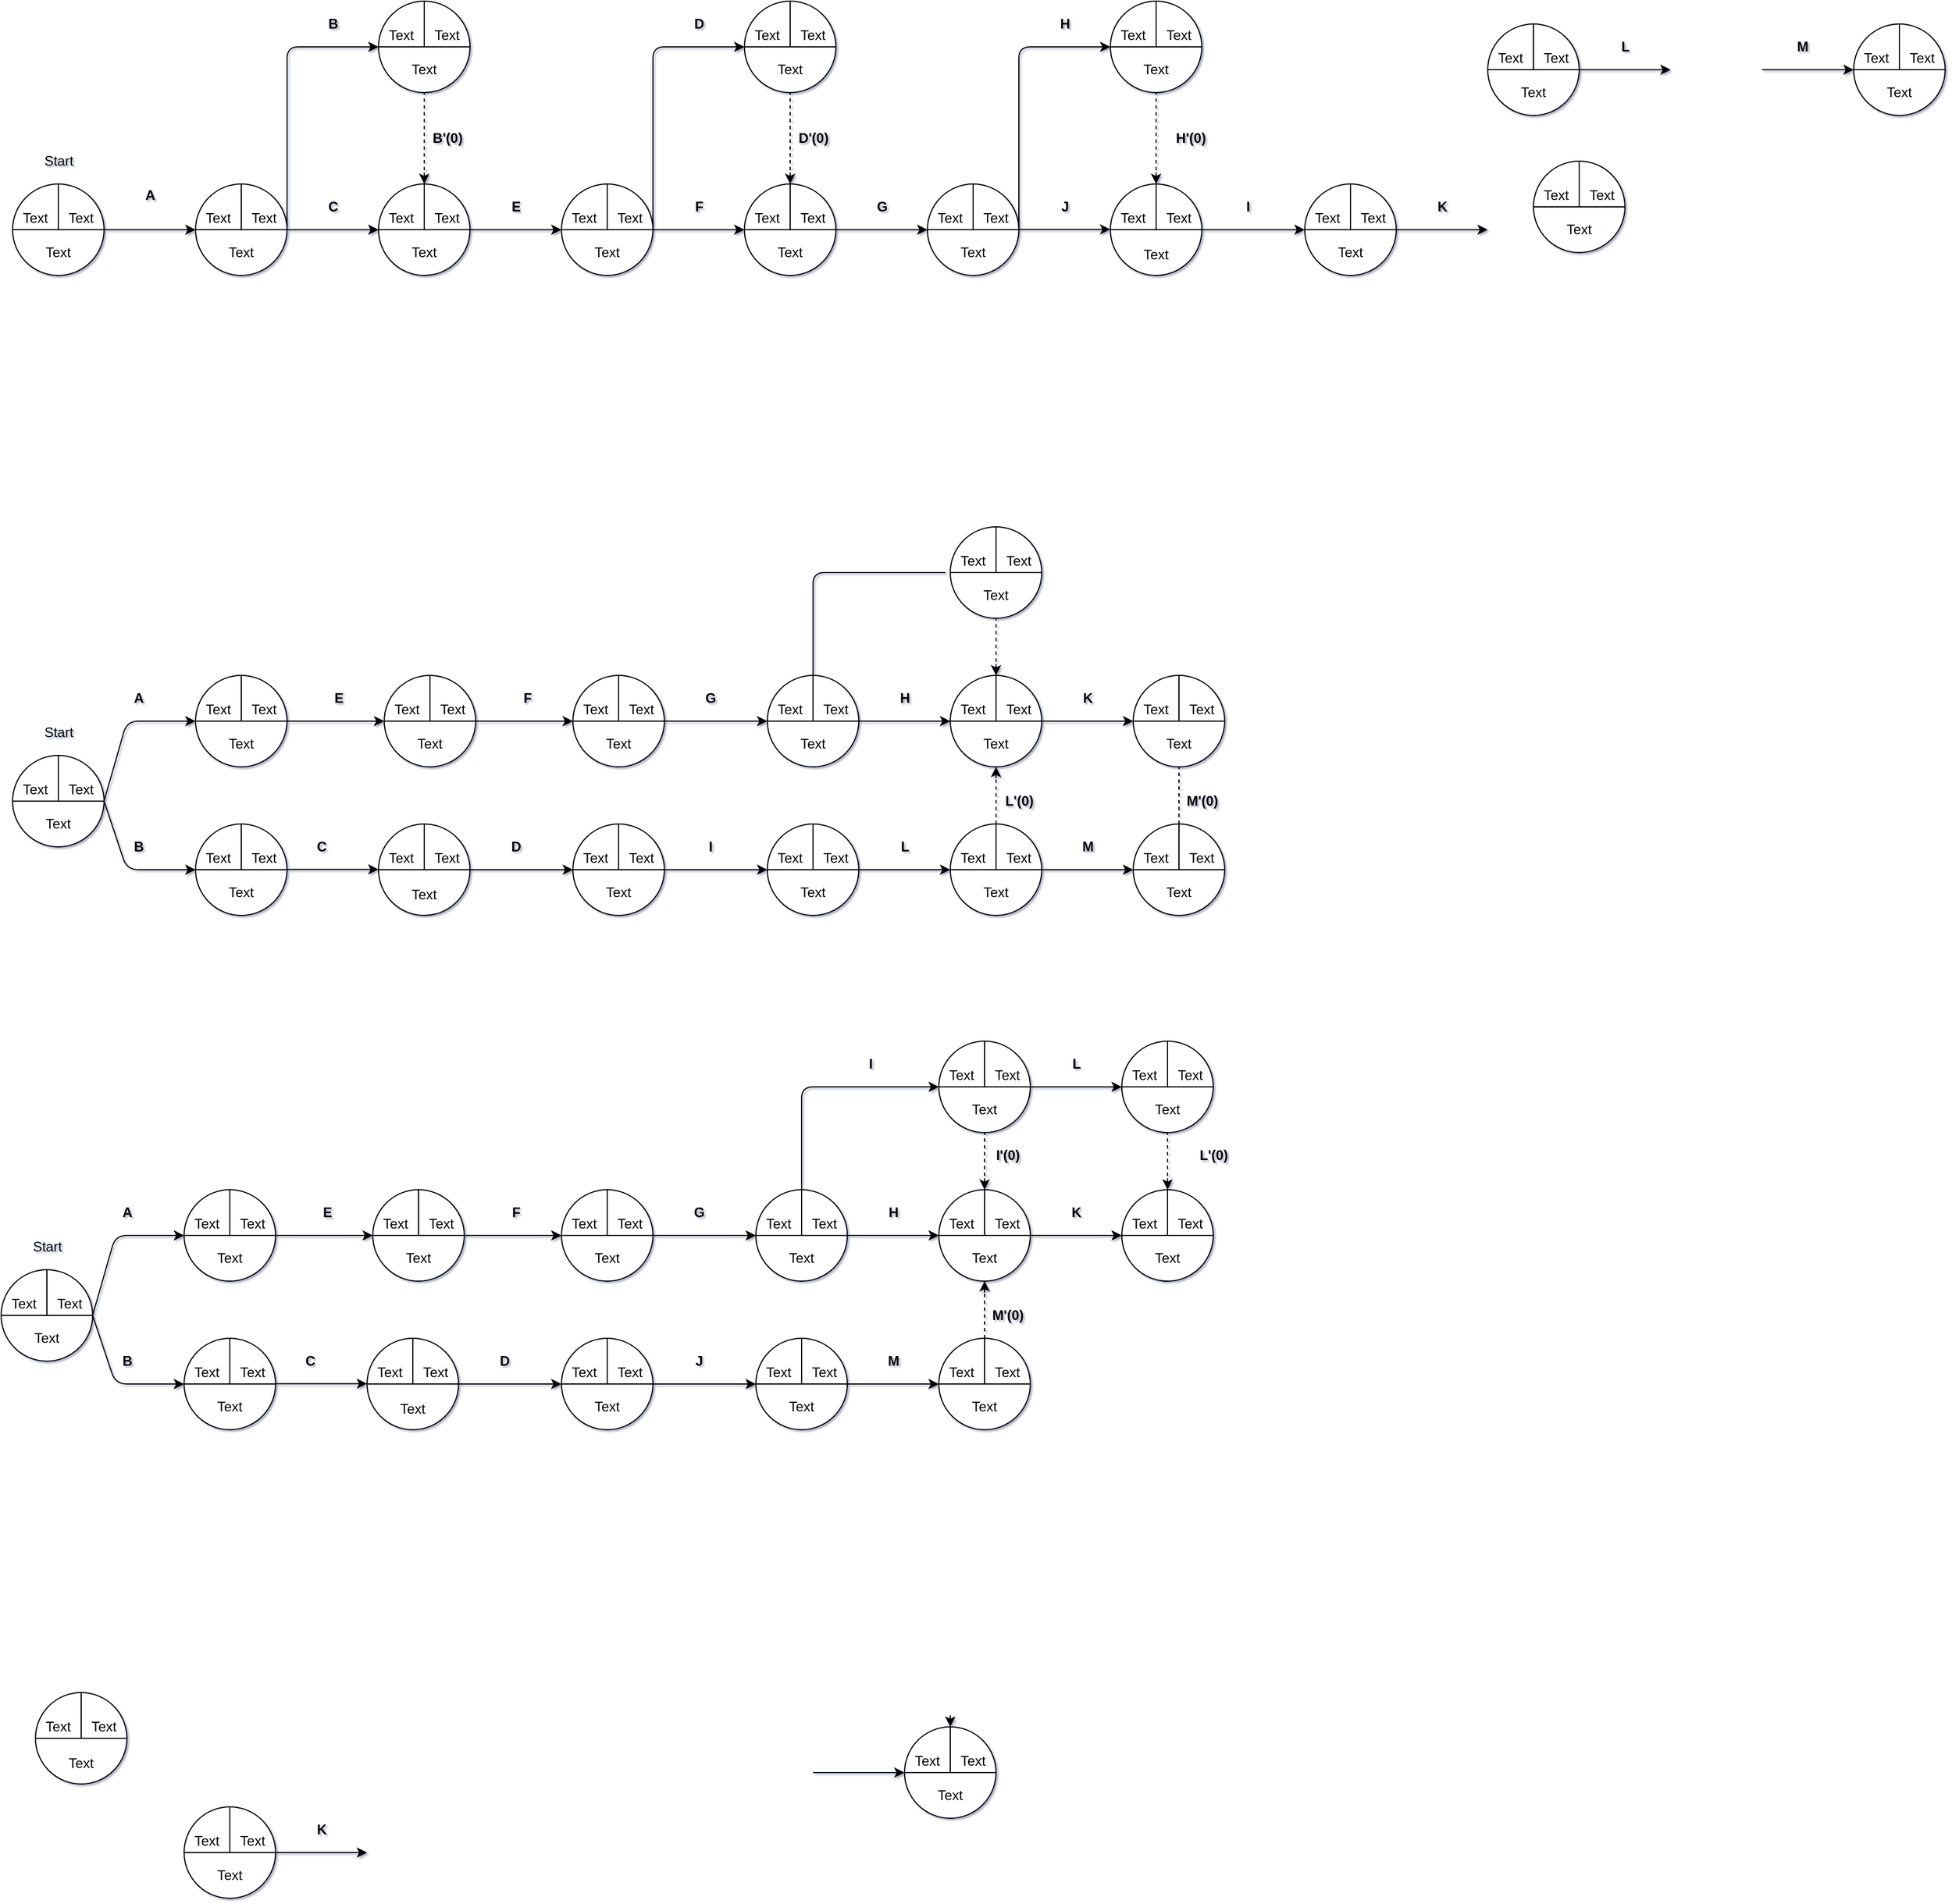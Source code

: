 <mxfile version="13.2.3" type="device"><diagram id="CPdc7mTnzViAexbhsKLS" name="Page-1"><mxGraphModel dx="4862" dy="351" grid="1" gridSize="10" guides="1" tooltips="1" connect="1" arrows="1" fold="1" page="0" pageScale="1" pageWidth="850" pageHeight="1100" math="0" shadow="1"><root><mxCell id="0"/><mxCell id="1" parent="0"/><mxCell id="1fyTxTT1ri3BBSmqUke8-74" value="" style="ellipse;whiteSpace=wrap;html=1;aspect=fixed;" parent="1" vertex="1"><mxGeometry x="-2670" y="610" width="80" height="80" as="geometry"/></mxCell><mxCell id="1fyTxTT1ri3BBSmqUke8-75" value="" style="endArrow=none;html=1;exitX=0;exitY=0.5;exitDx=0;exitDy=0;" parent="1" source="1fyTxTT1ri3BBSmqUke8-74" edge="1"><mxGeometry width="50" height="50" relative="1" as="geometry"><mxPoint x="-2550" y="700" as="sourcePoint"/><mxPoint x="-2590" y="650" as="targetPoint"/><Array as="points"><mxPoint x="-2630" y="650"/></Array></mxGeometry></mxCell><mxCell id="1fyTxTT1ri3BBSmqUke8-76" value="" style="endArrow=none;html=1;entryX=0.5;entryY=0;entryDx=0;entryDy=0;" parent="1" target="1fyTxTT1ri3BBSmqUke8-74" edge="1"><mxGeometry width="50" height="50" relative="1" as="geometry"><mxPoint x="-2630" y="650" as="sourcePoint"/><mxPoint x="-2610" y="570" as="targetPoint"/></mxGeometry></mxCell><mxCell id="1fyTxTT1ri3BBSmqUke8-77" value="Text" style="text;html=1;strokeColor=none;fillColor=none;align=center;verticalAlign=middle;whiteSpace=wrap;rounded=0;" parent="1" vertex="1"><mxGeometry x="-2670" y="630" width="40" height="20" as="geometry"/></mxCell><mxCell id="1fyTxTT1ri3BBSmqUke8-78" value="Text" style="text;html=1;strokeColor=none;fillColor=none;align=center;verticalAlign=middle;whiteSpace=wrap;rounded=0;" parent="1" vertex="1"><mxGeometry x="-2630" y="630" width="40" height="20" as="geometry"/></mxCell><mxCell id="1fyTxTT1ri3BBSmqUke8-79" value="Text" style="text;html=1;strokeColor=none;fillColor=none;align=center;verticalAlign=middle;whiteSpace=wrap;rounded=0;" parent="1" vertex="1"><mxGeometry x="-2650" y="660" width="40" height="20" as="geometry"/></mxCell><mxCell id="1fyTxTT1ri3BBSmqUke8-156" value="" style="ellipse;whiteSpace=wrap;html=1;aspect=fixed;" parent="1" vertex="1"><mxGeometry x="-2510" y="770" width="80" height="80" as="geometry"/></mxCell><mxCell id="1fyTxTT1ri3BBSmqUke8-157" value="" style="endArrow=none;html=1;exitX=0;exitY=0.5;exitDx=0;exitDy=0;" parent="1" source="1fyTxTT1ri3BBSmqUke8-156" edge="1"><mxGeometry width="50" height="50" relative="1" as="geometry"><mxPoint x="-2390" y="860" as="sourcePoint"/><mxPoint x="-2430" y="810" as="targetPoint"/><Array as="points"><mxPoint x="-2470" y="810"/></Array></mxGeometry></mxCell><mxCell id="1fyTxTT1ri3BBSmqUke8-158" value="" style="endArrow=none;html=1;entryX=0.5;entryY=0;entryDx=0;entryDy=0;" parent="1" target="1fyTxTT1ri3BBSmqUke8-156" edge="1"><mxGeometry width="50" height="50" relative="1" as="geometry"><mxPoint x="-2470" y="810" as="sourcePoint"/><mxPoint x="-2450" y="730" as="targetPoint"/></mxGeometry></mxCell><mxCell id="1fyTxTT1ri3BBSmqUke8-159" value="Text" style="text;html=1;strokeColor=none;fillColor=none;align=center;verticalAlign=middle;whiteSpace=wrap;rounded=0;" parent="1" vertex="1"><mxGeometry x="-2510" y="790" width="40" height="20" as="geometry"/></mxCell><mxCell id="1fyTxTT1ri3BBSmqUke8-160" value="Text" style="text;html=1;strokeColor=none;fillColor=none;align=center;verticalAlign=middle;whiteSpace=wrap;rounded=0;" parent="1" vertex="1"><mxGeometry x="-2470" y="790" width="40" height="20" as="geometry"/></mxCell><mxCell id="1fyTxTT1ri3BBSmqUke8-161" value="Text" style="text;html=1;strokeColor=none;fillColor=none;align=center;verticalAlign=middle;whiteSpace=wrap;rounded=0;" parent="1" vertex="1"><mxGeometry x="-2490" y="820" width="40" height="20" as="geometry"/></mxCell><mxCell id="1fyTxTT1ri3BBSmqUke8-198" value="" style="ellipse;whiteSpace=wrap;html=1;aspect=fixed;" parent="1" vertex="1"><mxGeometry x="-2030" y="610" width="80" height="80" as="geometry"/></mxCell><mxCell id="1fyTxTT1ri3BBSmqUke8-199" value="" style="endArrow=none;html=1;exitX=0;exitY=0.5;exitDx=0;exitDy=0;" parent="1" source="1fyTxTT1ri3BBSmqUke8-198" edge="1"><mxGeometry width="50" height="50" relative="1" as="geometry"><mxPoint x="-1910" y="700" as="sourcePoint"/><mxPoint x="-1950" y="650" as="targetPoint"/><Array as="points"><mxPoint x="-1990" y="650"/></Array></mxGeometry></mxCell><mxCell id="1fyTxTT1ri3BBSmqUke8-200" value="" style="endArrow=none;html=1;entryX=0.5;entryY=0;entryDx=0;entryDy=0;" parent="1" target="1fyTxTT1ri3BBSmqUke8-198" edge="1"><mxGeometry width="50" height="50" relative="1" as="geometry"><mxPoint x="-1990" y="650" as="sourcePoint"/><mxPoint x="-1970" y="570" as="targetPoint"/></mxGeometry></mxCell><mxCell id="1fyTxTT1ri3BBSmqUke8-201" value="Text" style="text;html=1;strokeColor=none;fillColor=none;align=center;verticalAlign=middle;whiteSpace=wrap;rounded=0;" parent="1" vertex="1"><mxGeometry x="-2030" y="630" width="40" height="20" as="geometry"/></mxCell><mxCell id="1fyTxTT1ri3BBSmqUke8-202" value="Text" style="text;html=1;strokeColor=none;fillColor=none;align=center;verticalAlign=middle;whiteSpace=wrap;rounded=0;" parent="1" vertex="1"><mxGeometry x="-1990" y="630" width="40" height="20" as="geometry"/></mxCell><mxCell id="1fyTxTT1ri3BBSmqUke8-203" value="Text" style="text;html=1;strokeColor=none;fillColor=none;align=center;verticalAlign=middle;whiteSpace=wrap;rounded=0;" parent="1" vertex="1"><mxGeometry x="-2010" y="660" width="40" height="20" as="geometry"/></mxCell><mxCell id="1fyTxTT1ri3BBSmqUke8-204" value="" style="ellipse;whiteSpace=wrap;html=1;aspect=fixed;" parent="1" vertex="1"><mxGeometry x="-2830" y="770" width="80" height="80" as="geometry"/></mxCell><mxCell id="1fyTxTT1ri3BBSmqUke8-205" value="" style="endArrow=none;html=1;exitX=0;exitY=0.5;exitDx=0;exitDy=0;" parent="1" source="1fyTxTT1ri3BBSmqUke8-204" edge="1"><mxGeometry width="50" height="50" relative="1" as="geometry"><mxPoint x="-2710" y="860" as="sourcePoint"/><mxPoint x="-2750" y="810" as="targetPoint"/><Array as="points"><mxPoint x="-2790" y="810"/></Array></mxGeometry></mxCell><mxCell id="1fyTxTT1ri3BBSmqUke8-206" value="" style="endArrow=none;html=1;entryX=0.5;entryY=0;entryDx=0;entryDy=0;" parent="1" target="1fyTxTT1ri3BBSmqUke8-204" edge="1"><mxGeometry width="50" height="50" relative="1" as="geometry"><mxPoint x="-2790" y="810" as="sourcePoint"/><mxPoint x="-2770" y="730" as="targetPoint"/></mxGeometry></mxCell><mxCell id="1fyTxTT1ri3BBSmqUke8-207" value="Text" style="text;html=1;strokeColor=none;fillColor=none;align=center;verticalAlign=middle;whiteSpace=wrap;rounded=0;" parent="1" vertex="1"><mxGeometry x="-2830" y="790" width="40" height="20" as="geometry"/></mxCell><mxCell id="1fyTxTT1ri3BBSmqUke8-208" value="Text" style="text;html=1;strokeColor=none;fillColor=none;align=center;verticalAlign=middle;whiteSpace=wrap;rounded=0;" parent="1" vertex="1"><mxGeometry x="-2790" y="790" width="40" height="20" as="geometry"/></mxCell><mxCell id="1fyTxTT1ri3BBSmqUke8-209" value="Text" style="text;html=1;strokeColor=none;fillColor=none;align=center;verticalAlign=middle;whiteSpace=wrap;rounded=0;" parent="1" vertex="1"><mxGeometry x="-2810" y="820" width="40" height="20" as="geometry"/></mxCell><mxCell id="1fyTxTT1ri3BBSmqUke8-210" value="" style="ellipse;whiteSpace=wrap;html=1;aspect=fixed;" parent="1" vertex="1"><mxGeometry x="-2190" y="770" width="80" height="80" as="geometry"/></mxCell><mxCell id="1fyTxTT1ri3BBSmqUke8-211" value="" style="endArrow=none;html=1;exitX=0;exitY=0.5;exitDx=0;exitDy=0;" parent="1" source="1fyTxTT1ri3BBSmqUke8-210" edge="1"><mxGeometry width="50" height="50" relative="1" as="geometry"><mxPoint x="-2070" y="860" as="sourcePoint"/><mxPoint x="-2110.0" y="810" as="targetPoint"/><Array as="points"><mxPoint x="-2150" y="810"/></Array></mxGeometry></mxCell><mxCell id="1fyTxTT1ri3BBSmqUke8-212" value="" style="endArrow=none;html=1;entryX=0.5;entryY=0;entryDx=0;entryDy=0;" parent="1" target="1fyTxTT1ri3BBSmqUke8-210" edge="1"><mxGeometry width="50" height="50" relative="1" as="geometry"><mxPoint x="-2150.0" y="810" as="sourcePoint"/><mxPoint x="-2130" y="730" as="targetPoint"/></mxGeometry></mxCell><mxCell id="1fyTxTT1ri3BBSmqUke8-213" value="Text" style="text;html=1;strokeColor=none;fillColor=none;align=center;verticalAlign=middle;whiteSpace=wrap;rounded=0;" parent="1" vertex="1"><mxGeometry x="-2190" y="790" width="40" height="20" as="geometry"/></mxCell><mxCell id="1fyTxTT1ri3BBSmqUke8-214" value="Text" style="text;html=1;strokeColor=none;fillColor=none;align=center;verticalAlign=middle;whiteSpace=wrap;rounded=0;" parent="1" vertex="1"><mxGeometry x="-2150" y="790" width="40" height="20" as="geometry"/></mxCell><mxCell id="1fyTxTT1ri3BBSmqUke8-215" value="Text" style="text;html=1;strokeColor=none;fillColor=none;align=center;verticalAlign=middle;whiteSpace=wrap;rounded=0;" parent="1" vertex="1"><mxGeometry x="-2170" y="820" width="40" height="20" as="geometry"/></mxCell><mxCell id="1fyTxTT1ri3BBSmqUke8-216" value="" style="ellipse;whiteSpace=wrap;html=1;aspect=fixed;" parent="1" vertex="1"><mxGeometry x="-2350" y="770" width="80" height="80" as="geometry"/></mxCell><mxCell id="1fyTxTT1ri3BBSmqUke8-217" value="" style="endArrow=none;html=1;exitX=0;exitY=0.5;exitDx=0;exitDy=0;" parent="1" source="1fyTxTT1ri3BBSmqUke8-216" edge="1"><mxGeometry width="50" height="50" relative="1" as="geometry"><mxPoint x="-2230" y="860" as="sourcePoint"/><mxPoint x="-2270.0" y="810" as="targetPoint"/><Array as="points"><mxPoint x="-2310" y="810"/></Array></mxGeometry></mxCell><mxCell id="1fyTxTT1ri3BBSmqUke8-218" value="" style="endArrow=none;html=1;entryX=0.5;entryY=0;entryDx=0;entryDy=0;" parent="1" target="1fyTxTT1ri3BBSmqUke8-216" edge="1"><mxGeometry width="50" height="50" relative="1" as="geometry"><mxPoint x="-2310.0" y="810" as="sourcePoint"/><mxPoint x="-2290" y="730" as="targetPoint"/></mxGeometry></mxCell><mxCell id="1fyTxTT1ri3BBSmqUke8-219" value="Text" style="text;html=1;strokeColor=none;fillColor=none;align=center;verticalAlign=middle;whiteSpace=wrap;rounded=0;" parent="1" vertex="1"><mxGeometry x="-2350" y="790" width="40" height="20" as="geometry"/></mxCell><mxCell id="1fyTxTT1ri3BBSmqUke8-220" value="Text" style="text;html=1;strokeColor=none;fillColor=none;align=center;verticalAlign=middle;whiteSpace=wrap;rounded=0;" parent="1" vertex="1"><mxGeometry x="-2310" y="790" width="40" height="20" as="geometry"/></mxCell><mxCell id="1fyTxTT1ri3BBSmqUke8-221" value="Text" style="text;html=1;strokeColor=none;fillColor=none;align=center;verticalAlign=middle;whiteSpace=wrap;rounded=0;" parent="1" vertex="1"><mxGeometry x="-2330" y="820" width="40" height="20" as="geometry"/></mxCell><mxCell id="1fyTxTT1ri3BBSmqUke8-222" value="" style="ellipse;whiteSpace=wrap;html=1;aspect=fixed;" parent="1" vertex="1"><mxGeometry x="-2350" y="610" width="80" height="80" as="geometry"/></mxCell><mxCell id="1fyTxTT1ri3BBSmqUke8-223" value="" style="endArrow=none;html=1;exitX=0;exitY=0.5;exitDx=0;exitDy=0;" parent="1" source="1fyTxTT1ri3BBSmqUke8-222" edge="1"><mxGeometry width="50" height="50" relative="1" as="geometry"><mxPoint x="-2230" y="700" as="sourcePoint"/><mxPoint x="-2270.0" y="650" as="targetPoint"/><Array as="points"><mxPoint x="-2310" y="650"/></Array></mxGeometry></mxCell><mxCell id="1fyTxTT1ri3BBSmqUke8-224" value="" style="endArrow=none;html=1;entryX=0.5;entryY=0;entryDx=0;entryDy=0;" parent="1" target="1fyTxTT1ri3BBSmqUke8-222" edge="1"><mxGeometry width="50" height="50" relative="1" as="geometry"><mxPoint x="-2310.0" y="650" as="sourcePoint"/><mxPoint x="-2290" y="570" as="targetPoint"/></mxGeometry></mxCell><mxCell id="1fyTxTT1ri3BBSmqUke8-225" value="Text" style="text;html=1;strokeColor=none;fillColor=none;align=center;verticalAlign=middle;whiteSpace=wrap;rounded=0;" parent="1" vertex="1"><mxGeometry x="-2350" y="630" width="40" height="20" as="geometry"/></mxCell><mxCell id="1fyTxTT1ri3BBSmqUke8-226" value="Text" style="text;html=1;strokeColor=none;fillColor=none;align=center;verticalAlign=middle;whiteSpace=wrap;rounded=0;" parent="1" vertex="1"><mxGeometry x="-2310" y="630" width="40" height="20" as="geometry"/></mxCell><mxCell id="1fyTxTT1ri3BBSmqUke8-227" value="Text" style="text;html=1;strokeColor=none;fillColor=none;align=center;verticalAlign=middle;whiteSpace=wrap;rounded=0;" parent="1" vertex="1"><mxGeometry x="-2330" y="660" width="40" height="20" as="geometry"/></mxCell><mxCell id="1fyTxTT1ri3BBSmqUke8-228" value="" style="endArrow=classic;html=1;exitX=1;exitY=0.5;exitDx=0;exitDy=0;entryX=0;entryY=0.5;entryDx=0;entryDy=0;" parent="1" source="1fyTxTT1ri3BBSmqUke8-204" target="1fyTxTT1ri3BBSmqUke8-74" edge="1"><mxGeometry width="50" height="50" relative="1" as="geometry"><mxPoint x="-2720" y="920" as="sourcePoint"/><mxPoint x="-2670" y="870" as="targetPoint"/><Array as="points"><mxPoint x="-2750" y="650"/></Array></mxGeometry></mxCell><mxCell id="1fyTxTT1ri3BBSmqUke8-229" value="&lt;b&gt;A&lt;/b&gt;" style="text;html=1;align=center;verticalAlign=middle;resizable=0;points=[];autosize=1;" parent="1" vertex="1"><mxGeometry x="-2880" y="770" width="20" height="20" as="geometry"/></mxCell><mxCell id="1fyTxTT1ri3BBSmqUke8-230" value="" style="ellipse;whiteSpace=wrap;html=1;aspect=fixed;" parent="1" vertex="1"><mxGeometry x="-2990" y="770" width="80" height="80" as="geometry"/></mxCell><mxCell id="1fyTxTT1ri3BBSmqUke8-231" value="" style="endArrow=none;html=1;exitX=0;exitY=0.5;exitDx=0;exitDy=0;" parent="1" source="1fyTxTT1ri3BBSmqUke8-230" edge="1"><mxGeometry width="50" height="50" relative="1" as="geometry"><mxPoint x="-2870" y="860" as="sourcePoint"/><mxPoint x="-2910" y="810" as="targetPoint"/><Array as="points"><mxPoint x="-2950" y="810"/></Array></mxGeometry></mxCell><mxCell id="1fyTxTT1ri3BBSmqUke8-232" value="" style="endArrow=none;html=1;entryX=0.5;entryY=0;entryDx=0;entryDy=0;" parent="1" target="1fyTxTT1ri3BBSmqUke8-230" edge="1"><mxGeometry width="50" height="50" relative="1" as="geometry"><mxPoint x="-2950" y="810" as="sourcePoint"/><mxPoint x="-2930" y="730" as="targetPoint"/></mxGeometry></mxCell><mxCell id="1fyTxTT1ri3BBSmqUke8-233" value="Text" style="text;html=1;strokeColor=none;fillColor=none;align=center;verticalAlign=middle;whiteSpace=wrap;rounded=0;" parent="1" vertex="1"><mxGeometry x="-2990" y="790" width="40" height="20" as="geometry"/></mxCell><mxCell id="1fyTxTT1ri3BBSmqUke8-234" value="Text" style="text;html=1;strokeColor=none;fillColor=none;align=center;verticalAlign=middle;whiteSpace=wrap;rounded=0;" parent="1" vertex="1"><mxGeometry x="-2950" y="790" width="40" height="20" as="geometry"/></mxCell><mxCell id="1fyTxTT1ri3BBSmqUke8-235" value="Text" style="text;html=1;strokeColor=none;fillColor=none;align=center;verticalAlign=middle;whiteSpace=wrap;rounded=0;" parent="1" vertex="1"><mxGeometry x="-2970" y="820" width="40" height="20" as="geometry"/></mxCell><mxCell id="1fyTxTT1ri3BBSmqUke8-236" value="Start" style="text;html=1;align=center;verticalAlign=middle;resizable=0;points=[];autosize=1;" parent="1" vertex="1"><mxGeometry x="-2970" y="740" width="40" height="20" as="geometry"/></mxCell><mxCell id="1fyTxTT1ri3BBSmqUke8-237" value="" style="endArrow=classic;html=1;exitX=1;exitY=0.5;exitDx=0;exitDy=0;entryX=0;entryY=0.5;entryDx=0;entryDy=0;" parent="1" edge="1"><mxGeometry width="50" height="50" relative="1" as="geometry"><mxPoint x="-2910" y="810" as="sourcePoint"/><mxPoint x="-2830" y="810" as="targetPoint"/></mxGeometry></mxCell><mxCell id="1fyTxTT1ri3BBSmqUke8-238" value="&lt;b&gt;B&lt;/b&gt;" style="text;html=1;align=center;verticalAlign=middle;resizable=0;points=[];autosize=1;" parent="1" vertex="1"><mxGeometry x="-2720" y="620" width="20" height="20" as="geometry"/></mxCell><mxCell id="1fyTxTT1ri3BBSmqUke8-239" value="" style="endArrow=classic;html=1;exitX=1;exitY=0.5;exitDx=0;exitDy=0;entryX=0;entryY=1;entryDx=0;entryDy=0;" parent="1" target="1fyTxTT1ri3BBSmqUke8-252" edge="1"><mxGeometry width="50" height="50" relative="1" as="geometry"><mxPoint x="-2750" y="810" as="sourcePoint"/><mxPoint x="-2670" y="810" as="targetPoint"/></mxGeometry></mxCell><mxCell id="1fyTxTT1ri3BBSmqUke8-240" value="&lt;b&gt;C&lt;/b&gt;" style="text;html=1;align=center;verticalAlign=middle;resizable=0;points=[];autosize=1;" parent="1" vertex="1"><mxGeometry x="-2720" y="780" width="20" height="20" as="geometry"/></mxCell><mxCell id="1fyTxTT1ri3BBSmqUke8-249" value="" style="ellipse;whiteSpace=wrap;html=1;aspect=fixed;" parent="1" vertex="1"><mxGeometry x="-2670" y="770" width="80" height="80" as="geometry"/></mxCell><mxCell id="1fyTxTT1ri3BBSmqUke8-250" value="" style="endArrow=none;html=1;exitX=0;exitY=0.5;exitDx=0;exitDy=0;" parent="1" source="1fyTxTT1ri3BBSmqUke8-249" edge="1"><mxGeometry width="50" height="50" relative="1" as="geometry"><mxPoint x="-2550" y="860" as="sourcePoint"/><mxPoint x="-2590" y="810" as="targetPoint"/><Array as="points"><mxPoint x="-2630" y="810"/></Array></mxGeometry></mxCell><mxCell id="1fyTxTT1ri3BBSmqUke8-251" value="" style="endArrow=none;html=1;entryX=0.5;entryY=0;entryDx=0;entryDy=0;" parent="1" target="1fyTxTT1ri3BBSmqUke8-249" edge="1"><mxGeometry width="50" height="50" relative="1" as="geometry"><mxPoint x="-2630" y="810" as="sourcePoint"/><mxPoint x="-2610" y="730" as="targetPoint"/></mxGeometry></mxCell><mxCell id="1fyTxTT1ri3BBSmqUke8-252" value="Text" style="text;html=1;strokeColor=none;fillColor=none;align=center;verticalAlign=middle;whiteSpace=wrap;rounded=0;" parent="1" vertex="1"><mxGeometry x="-2670" y="790" width="40" height="20" as="geometry"/></mxCell><mxCell id="1fyTxTT1ri3BBSmqUke8-253" value="Text" style="text;html=1;strokeColor=none;fillColor=none;align=center;verticalAlign=middle;whiteSpace=wrap;rounded=0;" parent="1" vertex="1"><mxGeometry x="-2630" y="790" width="40" height="20" as="geometry"/></mxCell><mxCell id="1fyTxTT1ri3BBSmqUke8-254" value="Text" style="text;html=1;strokeColor=none;fillColor=none;align=center;verticalAlign=middle;whiteSpace=wrap;rounded=0;" parent="1" vertex="1"><mxGeometry x="-2650" y="820" width="40" height="20" as="geometry"/></mxCell><mxCell id="1fyTxTT1ri3BBSmqUke8-257" value="" style="endArrow=none;dashed=1;html=1;entryX=0.5;entryY=1;entryDx=0;entryDy=0;exitX=0.5;exitY=0;exitDx=0;exitDy=0;" parent="1" source="1fyTxTT1ri3BBSmqUke8-249" target="1fyTxTT1ri3BBSmqUke8-74" edge="1"><mxGeometry width="50" height="50" relative="1" as="geometry"><mxPoint x="-2650" y="760" as="sourcePoint"/><mxPoint x="-2600" y="710" as="targetPoint"/></mxGeometry></mxCell><mxCell id="1fyTxTT1ri3BBSmqUke8-258" value="" style="endArrow=classic;html=1;" parent="1" edge="1"><mxGeometry width="50" height="50" relative="1" as="geometry"><mxPoint x="-2630" y="760" as="sourcePoint"/><mxPoint x="-2630" y="770" as="targetPoint"/></mxGeometry></mxCell><mxCell id="1fyTxTT1ri3BBSmqUke8-259" value="" style="endArrow=classic;html=1;entryX=0;entryY=1;entryDx=0;entryDy=0;exitX=1;exitY=1;exitDx=0;exitDy=0;" parent="1" source="1fyTxTT1ri3BBSmqUke8-253" target="1fyTxTT1ri3BBSmqUke8-159" edge="1"><mxGeometry width="50" height="50" relative="1" as="geometry"><mxPoint x="-2570" y="930" as="sourcePoint"/><mxPoint x="-2520" y="880" as="targetPoint"/></mxGeometry></mxCell><mxCell id="1fyTxTT1ri3BBSmqUke8-260" value="&lt;b&gt;E&lt;/b&gt;" style="text;html=1;align=center;verticalAlign=middle;resizable=0;points=[];autosize=1;" parent="1" vertex="1"><mxGeometry x="-2560" y="780" width="20" height="20" as="geometry"/></mxCell><mxCell id="1fyTxTT1ri3BBSmqUke8-261" value="&lt;b&gt;B'(0)&lt;/b&gt;" style="text;html=1;align=center;verticalAlign=middle;resizable=0;points=[];autosize=1;" parent="1" vertex="1"><mxGeometry x="-2630" y="720" width="40" height="20" as="geometry"/></mxCell><mxCell id="1fyTxTT1ri3BBSmqUke8-262" value="" style="endArrow=classic;html=1;entryX=0;entryY=1;entryDx=0;entryDy=0;exitX=1;exitY=1;exitDx=0;exitDy=0;" parent="1" target="1fyTxTT1ri3BBSmqUke8-225" edge="1"><mxGeometry width="50" height="50" relative="1" as="geometry"><mxPoint x="-2430" y="809.17" as="sourcePoint"/><mxPoint x="-2350" y="809.17" as="targetPoint"/><Array as="points"><mxPoint x="-2430" y="650"/></Array></mxGeometry></mxCell><mxCell id="1fyTxTT1ri3BBSmqUke8-263" value="&lt;b&gt;D&lt;/b&gt;" style="text;html=1;align=center;verticalAlign=middle;resizable=0;points=[];autosize=1;" parent="1" vertex="1"><mxGeometry x="-2400" y="620" width="20" height="20" as="geometry"/></mxCell><mxCell id="1fyTxTT1ri3BBSmqUke8-264" value="" style="endArrow=classic;html=1;entryX=0;entryY=1;entryDx=0;entryDy=0;exitX=1;exitY=1;exitDx=0;exitDy=0;" parent="1" edge="1"><mxGeometry width="50" height="50" relative="1" as="geometry"><mxPoint x="-2430" y="810" as="sourcePoint"/><mxPoint x="-2350" y="810" as="targetPoint"/></mxGeometry></mxCell><mxCell id="1fyTxTT1ri3BBSmqUke8-265" value="&lt;b&gt;F&lt;/b&gt;" style="text;html=1;align=center;verticalAlign=middle;resizable=0;points=[];autosize=1;" parent="1" vertex="1"><mxGeometry x="-2400" y="780" width="20" height="20" as="geometry"/></mxCell><mxCell id="1fyTxTT1ri3BBSmqUke8-266" value="" style="endArrow=none;dashed=1;html=1;entryX=0.5;entryY=1;entryDx=0;entryDy=0;" parent="1" target="1fyTxTT1ri3BBSmqUke8-222" edge="1"><mxGeometry width="50" height="50" relative="1" as="geometry"><mxPoint x="-2310" y="770" as="sourcePoint"/><mxPoint x="-2290" y="690" as="targetPoint"/></mxGeometry></mxCell><mxCell id="1fyTxTT1ri3BBSmqUke8-267" value="&lt;b&gt;D'(0)&lt;/b&gt;" style="text;html=1;align=center;verticalAlign=middle;resizable=0;points=[];autosize=1;" parent="1" vertex="1"><mxGeometry x="-2310" y="720" width="40" height="20" as="geometry"/></mxCell><mxCell id="1fyTxTT1ri3BBSmqUke8-268" value="" style="endArrow=classic;html=1;entryX=0;entryY=1;entryDx=0;entryDy=0;exitX=1;exitY=1;exitDx=0;exitDy=0;" parent="1" edge="1"><mxGeometry width="50" height="50" relative="1" as="geometry"><mxPoint x="-2270" y="810" as="sourcePoint"/><mxPoint x="-2190" y="810" as="targetPoint"/></mxGeometry></mxCell><mxCell id="1fyTxTT1ri3BBSmqUke8-269" value="&lt;b&gt;G&lt;/b&gt;" style="text;html=1;align=center;verticalAlign=middle;resizable=0;points=[];autosize=1;" parent="1" vertex="1"><mxGeometry x="-2240" y="780" width="20" height="20" as="geometry"/></mxCell><mxCell id="1fyTxTT1ri3BBSmqUke8-270" value="" style="endArrow=classic;html=1;" parent="1" edge="1"><mxGeometry width="50" height="50" relative="1" as="geometry"><mxPoint x="-2310" y="760" as="sourcePoint"/><mxPoint x="-2310" y="770" as="targetPoint"/></mxGeometry></mxCell><mxCell id="1fyTxTT1ri3BBSmqUke8-271" value="" style="endArrow=classic;html=1;exitX=1;exitY=1;exitDx=0;exitDy=0;entryX=0;entryY=1;entryDx=0;entryDy=0;" parent="1" source="1fyTxTT1ri3BBSmqUke8-214" target="1fyTxTT1ri3BBSmqUke8-201" edge="1"><mxGeometry width="50" height="50" relative="1" as="geometry"><mxPoint x="-2090" y="870" as="sourcePoint"/><mxPoint x="-2030" y="640" as="targetPoint"/><Array as="points"><mxPoint x="-2110" y="650"/></Array></mxGeometry></mxCell><mxCell id="1fyTxTT1ri3BBSmqUke8-272" value="&lt;b&gt;H&lt;/b&gt;" style="text;html=1;align=center;verticalAlign=middle;resizable=0;points=[];autosize=1;" parent="1" vertex="1"><mxGeometry x="-2080" y="620" width="20" height="20" as="geometry"/></mxCell><mxCell id="1fyTxTT1ri3BBSmqUke8-430" value="&lt;br&gt;&lt;br&gt;&lt;br&gt;Text" style="ellipse;whiteSpace=wrap;html=1;aspect=fixed;" parent="1" vertex="1"><mxGeometry x="-2030" y="770" width="80" height="80" as="geometry"/></mxCell><mxCell id="1fyTxTT1ri3BBSmqUke8-431" value="" style="endArrow=none;html=1;exitX=0;exitY=0.5;exitDx=0;exitDy=0;" parent="1" source="1fyTxTT1ri3BBSmqUke8-430" edge="1"><mxGeometry width="50" height="50" relative="1" as="geometry"><mxPoint x="-1910" y="860" as="sourcePoint"/><mxPoint x="-1950" y="810" as="targetPoint"/></mxGeometry></mxCell><mxCell id="1fyTxTT1ri3BBSmqUke8-432" value="" style="endArrow=none;html=1;entryX=0.5;entryY=0;entryDx=0;entryDy=0;" parent="1" target="1fyTxTT1ri3BBSmqUke8-430" edge="1"><mxGeometry width="50" height="50" relative="1" as="geometry"><mxPoint x="-1990" y="810" as="sourcePoint"/><mxPoint x="-1970" y="730" as="targetPoint"/></mxGeometry></mxCell><mxCell id="1fyTxTT1ri3BBSmqUke8-433" value="Text" style="text;html=1;strokeColor=none;fillColor=none;align=center;verticalAlign=middle;whiteSpace=wrap;rounded=0;" parent="1" vertex="1"><mxGeometry x="-2030" y="790" width="40" height="20" as="geometry"/></mxCell><mxCell id="1fyTxTT1ri3BBSmqUke8-434" value="Text" style="text;html=1;strokeColor=none;fillColor=none;align=center;verticalAlign=middle;whiteSpace=wrap;rounded=0;" parent="1" vertex="1"><mxGeometry x="-1990" y="790" width="40" height="20" as="geometry"/></mxCell><mxCell id="1fyTxTT1ri3BBSmqUke8-435" value="" style="endArrow=classic;html=1;exitX=1;exitY=1;exitDx=0;exitDy=0;entryX=0;entryY=1;entryDx=0;entryDy=0;" parent="1" source="1fyTxTT1ri3BBSmqUke8-434" target="1fyTxTT1ri3BBSmqUke8-439" edge="1"><mxGeometry width="50" height="50" relative="1" as="geometry"><mxPoint x="-1950" y="810" as="sourcePoint"/><mxPoint x="-1870" y="810" as="targetPoint"/></mxGeometry></mxCell><mxCell id="1fyTxTT1ri3BBSmqUke8-436" value="" style="ellipse;whiteSpace=wrap;html=1;aspect=fixed;" parent="1" vertex="1"><mxGeometry x="-1860" y="770" width="80" height="80" as="geometry"/></mxCell><mxCell id="1fyTxTT1ri3BBSmqUke8-437" value="" style="endArrow=none;html=1;exitX=0;exitY=0.5;exitDx=0;exitDy=0;" parent="1" source="1fyTxTT1ri3BBSmqUke8-436" edge="1"><mxGeometry width="50" height="50" relative="1" as="geometry"><mxPoint x="-1740" y="860" as="sourcePoint"/><mxPoint x="-1780" y="810" as="targetPoint"/><Array as="points"><mxPoint x="-1820" y="810"/></Array></mxGeometry></mxCell><mxCell id="1fyTxTT1ri3BBSmqUke8-438" value="" style="endArrow=none;html=1;entryX=0.5;entryY=0;entryDx=0;entryDy=0;" parent="1" target="1fyTxTT1ri3BBSmqUke8-436" edge="1"><mxGeometry width="50" height="50" relative="1" as="geometry"><mxPoint x="-1820" y="810" as="sourcePoint"/><mxPoint x="-1800" y="730" as="targetPoint"/></mxGeometry></mxCell><mxCell id="1fyTxTT1ri3BBSmqUke8-439" value="Text" style="text;html=1;strokeColor=none;fillColor=none;align=center;verticalAlign=middle;whiteSpace=wrap;rounded=0;" parent="1" vertex="1"><mxGeometry x="-1860" y="790" width="40" height="20" as="geometry"/></mxCell><mxCell id="1fyTxTT1ri3BBSmqUke8-440" value="Text" style="text;html=1;strokeColor=none;fillColor=none;align=center;verticalAlign=middle;whiteSpace=wrap;rounded=0;" parent="1" vertex="1"><mxGeometry x="-1820" y="790" width="40" height="20" as="geometry"/></mxCell><mxCell id="1fyTxTT1ri3BBSmqUke8-441" value="Text" style="text;html=1;strokeColor=none;fillColor=none;align=center;verticalAlign=middle;whiteSpace=wrap;rounded=0;" parent="1" vertex="1"><mxGeometry x="-1840" y="820" width="40" height="20" as="geometry"/></mxCell><mxCell id="1fyTxTT1ri3BBSmqUke8-442" value="" style="endArrow=classic;html=1;exitX=1;exitY=1;exitDx=0;exitDy=0;" parent="1" source="1fyTxTT1ri3BBSmqUke8-440" edge="1"><mxGeometry width="50" height="50" relative="1" as="geometry"><mxPoint x="-1750" y="830" as="sourcePoint"/><mxPoint x="-1700" y="810" as="targetPoint"/></mxGeometry></mxCell><mxCell id="1fyTxTT1ri3BBSmqUke8-443" value="" style="ellipse;whiteSpace=wrap;html=1;aspect=fixed;" parent="1" vertex="1"><mxGeometry x="-1700" y="630" width="80" height="80" as="geometry"/></mxCell><mxCell id="1fyTxTT1ri3BBSmqUke8-444" value="" style="endArrow=none;html=1;exitX=0;exitY=0.5;exitDx=0;exitDy=0;" parent="1" source="1fyTxTT1ri3BBSmqUke8-443" edge="1"><mxGeometry width="50" height="50" relative="1" as="geometry"><mxPoint x="-1580" y="720" as="sourcePoint"/><mxPoint x="-1620" y="670" as="targetPoint"/><Array as="points"><mxPoint x="-1660" y="670"/></Array></mxGeometry></mxCell><mxCell id="1fyTxTT1ri3BBSmqUke8-445" value="" style="endArrow=none;html=1;entryX=0.5;entryY=0;entryDx=0;entryDy=0;" parent="1" target="1fyTxTT1ri3BBSmqUke8-443" edge="1"><mxGeometry width="50" height="50" relative="1" as="geometry"><mxPoint x="-1660" y="670" as="sourcePoint"/><mxPoint x="-1640" y="590" as="targetPoint"/></mxGeometry></mxCell><mxCell id="1fyTxTT1ri3BBSmqUke8-446" value="Text" style="text;html=1;strokeColor=none;fillColor=none;align=center;verticalAlign=middle;whiteSpace=wrap;rounded=0;" parent="1" vertex="1"><mxGeometry x="-1700" y="650" width="40" height="20" as="geometry"/></mxCell><mxCell id="1fyTxTT1ri3BBSmqUke8-447" value="Text" style="text;html=1;strokeColor=none;fillColor=none;align=center;verticalAlign=middle;whiteSpace=wrap;rounded=0;" parent="1" vertex="1"><mxGeometry x="-1660" y="650" width="40" height="20" as="geometry"/></mxCell><mxCell id="1fyTxTT1ri3BBSmqUke8-448" value="Text" style="text;html=1;strokeColor=none;fillColor=none;align=center;verticalAlign=middle;whiteSpace=wrap;rounded=0;" parent="1" vertex="1"><mxGeometry x="-1680" y="680" width="40" height="20" as="geometry"/></mxCell><mxCell id="1fyTxTT1ri3BBSmqUke8-449" value="" style="endArrow=classic;html=1;exitX=1;exitY=1;exitDx=0;exitDy=0;" parent="1" edge="1"><mxGeometry width="50" height="50" relative="1" as="geometry"><mxPoint x="-2110" y="809.72" as="sourcePoint"/><mxPoint x="-2030" y="809.72" as="targetPoint"/></mxGeometry></mxCell><mxCell id="1fyTxTT1ri3BBSmqUke8-450" value="" style="endArrow=none;dashed=1;html=1;entryX=0.5;entryY=1;entryDx=0;entryDy=0;" parent="1" target="1fyTxTT1ri3BBSmqUke8-198" edge="1"><mxGeometry width="50" height="50" relative="1" as="geometry"><mxPoint x="-1990" y="770" as="sourcePoint"/><mxPoint x="-1960" y="700" as="targetPoint"/></mxGeometry></mxCell><mxCell id="1fyTxTT1ri3BBSmqUke8-451" value="" style="endArrow=classic;html=1;entryX=0.5;entryY=0;entryDx=0;entryDy=0;" parent="1" target="1fyTxTT1ri3BBSmqUke8-430" edge="1"><mxGeometry width="50" height="50" relative="1" as="geometry"><mxPoint x="-1990" y="760" as="sourcePoint"/><mxPoint x="-2010" y="740" as="targetPoint"/></mxGeometry></mxCell><mxCell id="1fyTxTT1ri3BBSmqUke8-452" value="&lt;b&gt;H'(0)&lt;/b&gt;" style="text;html=1;align=center;verticalAlign=middle;resizable=0;points=[];autosize=1;" parent="1" vertex="1"><mxGeometry x="-1980" y="720" width="40" height="20" as="geometry"/></mxCell><mxCell id="1fyTxTT1ri3BBSmqUke8-453" value="&lt;b&gt;J&lt;/b&gt;" style="text;html=1;align=center;verticalAlign=middle;resizable=0;points=[];autosize=1;" parent="1" vertex="1"><mxGeometry x="-2080" y="780" width="20" height="20" as="geometry"/></mxCell><mxCell id="1fyTxTT1ri3BBSmqUke8-454" value="&lt;b&gt;I&lt;/b&gt;" style="text;html=1;align=center;verticalAlign=middle;resizable=0;points=[];autosize=1;" parent="1" vertex="1"><mxGeometry x="-1920" y="780" width="20" height="20" as="geometry"/></mxCell><mxCell id="1fyTxTT1ri3BBSmqUke8-455" value="&lt;b&gt;K&lt;/b&gt;" style="text;html=1;align=center;verticalAlign=middle;resizable=0;points=[];autosize=1;" parent="1" vertex="1"><mxGeometry x="-1750" y="780" width="20" height="20" as="geometry"/></mxCell><mxCell id="1fyTxTT1ri3BBSmqUke8-462" value="" style="endArrow=classic;html=1;exitX=1;exitY=1;exitDx=0;exitDy=0;" parent="1" edge="1"><mxGeometry width="50" height="50" relative="1" as="geometry"><mxPoint x="-1620" y="670" as="sourcePoint"/><mxPoint x="-1540" y="670" as="targetPoint"/></mxGeometry></mxCell><mxCell id="1fyTxTT1ri3BBSmqUke8-463" value="" style="ellipse;whiteSpace=wrap;html=1;aspect=fixed;" parent="1" vertex="1"><mxGeometry x="-1660" y="750" width="80" height="80" as="geometry"/></mxCell><mxCell id="1fyTxTT1ri3BBSmqUke8-464" value="" style="endArrow=none;html=1;exitX=0;exitY=0.5;exitDx=0;exitDy=0;" parent="1" source="1fyTxTT1ri3BBSmqUke8-463" edge="1"><mxGeometry width="50" height="50" relative="1" as="geometry"><mxPoint x="-1540" y="840" as="sourcePoint"/><mxPoint x="-1580" y="790" as="targetPoint"/><Array as="points"><mxPoint x="-1620" y="790"/></Array></mxGeometry></mxCell><mxCell id="1fyTxTT1ri3BBSmqUke8-465" value="" style="endArrow=none;html=1;entryX=0.5;entryY=0;entryDx=0;entryDy=0;" parent="1" target="1fyTxTT1ri3BBSmqUke8-463" edge="1"><mxGeometry width="50" height="50" relative="1" as="geometry"><mxPoint x="-1620" y="790" as="sourcePoint"/><mxPoint x="-1600" y="710" as="targetPoint"/></mxGeometry></mxCell><mxCell id="1fyTxTT1ri3BBSmqUke8-466" value="Text" style="text;html=1;strokeColor=none;fillColor=none;align=center;verticalAlign=middle;whiteSpace=wrap;rounded=0;" parent="1" vertex="1"><mxGeometry x="-1660" y="770" width="40" height="20" as="geometry"/></mxCell><mxCell id="1fyTxTT1ri3BBSmqUke8-467" value="Text" style="text;html=1;strokeColor=none;fillColor=none;align=center;verticalAlign=middle;whiteSpace=wrap;rounded=0;" parent="1" vertex="1"><mxGeometry x="-1620" y="770" width="40" height="20" as="geometry"/></mxCell><mxCell id="1fyTxTT1ri3BBSmqUke8-468" value="Text" style="text;html=1;strokeColor=none;fillColor=none;align=center;verticalAlign=middle;whiteSpace=wrap;rounded=0;" parent="1" vertex="1"><mxGeometry x="-1640" y="800" width="40" height="20" as="geometry"/></mxCell><mxCell id="1fyTxTT1ri3BBSmqUke8-469" value="&lt;b&gt;L&lt;/b&gt;" style="text;html=1;align=center;verticalAlign=middle;resizable=0;points=[];autosize=1;" parent="1" vertex="1"><mxGeometry x="-1590" y="640" width="20" height="20" as="geometry"/></mxCell><mxCell id="1fyTxTT1ri3BBSmqUke8-470" value="" style="ellipse;whiteSpace=wrap;html=1;aspect=fixed;" parent="1" vertex="1"><mxGeometry x="-1380" y="630" width="80" height="80" as="geometry"/></mxCell><mxCell id="1fyTxTT1ri3BBSmqUke8-471" value="" style="endArrow=none;html=1;exitX=0;exitY=0.5;exitDx=0;exitDy=0;" parent="1" source="1fyTxTT1ri3BBSmqUke8-470" edge="1"><mxGeometry width="50" height="50" relative="1" as="geometry"><mxPoint x="-1260" y="720" as="sourcePoint"/><mxPoint x="-1300" y="670" as="targetPoint"/><Array as="points"><mxPoint x="-1340" y="670"/></Array></mxGeometry></mxCell><mxCell id="1fyTxTT1ri3BBSmqUke8-472" value="" style="endArrow=none;html=1;entryX=0.5;entryY=0;entryDx=0;entryDy=0;" parent="1" target="1fyTxTT1ri3BBSmqUke8-470" edge="1"><mxGeometry width="50" height="50" relative="1" as="geometry"><mxPoint x="-1340" y="670" as="sourcePoint"/><mxPoint x="-1320" y="590" as="targetPoint"/></mxGeometry></mxCell><mxCell id="1fyTxTT1ri3BBSmqUke8-473" value="Text" style="text;html=1;strokeColor=none;fillColor=none;align=center;verticalAlign=middle;whiteSpace=wrap;rounded=0;" parent="1" vertex="1"><mxGeometry x="-1380" y="650" width="40" height="20" as="geometry"/></mxCell><mxCell id="1fyTxTT1ri3BBSmqUke8-474" value="Text" style="text;html=1;strokeColor=none;fillColor=none;align=center;verticalAlign=middle;whiteSpace=wrap;rounded=0;" parent="1" vertex="1"><mxGeometry x="-1340" y="650" width="40" height="20" as="geometry"/></mxCell><mxCell id="1fyTxTT1ri3BBSmqUke8-475" value="Text" style="text;html=1;strokeColor=none;fillColor=none;align=center;verticalAlign=middle;whiteSpace=wrap;rounded=0;" parent="1" vertex="1"><mxGeometry x="-1360" y="680" width="40" height="20" as="geometry"/></mxCell><mxCell id="1fyTxTT1ri3BBSmqUke8-485" value="" style="endArrow=classic;html=1;exitX=1;exitY=1;exitDx=0;exitDy=0;" parent="1" edge="1"><mxGeometry width="50" height="50" relative="1" as="geometry"><mxPoint x="-1460" y="670" as="sourcePoint"/><mxPoint x="-1380" y="670" as="targetPoint"/></mxGeometry></mxCell><mxCell id="1fyTxTT1ri3BBSmqUke8-486" value="&lt;b&gt;M&lt;/b&gt;" style="text;html=1;align=center;verticalAlign=middle;resizable=0;points=[];autosize=1;" parent="1" vertex="1"><mxGeometry x="-1440" y="640" width="30" height="20" as="geometry"/></mxCell><mxCell id="1fyTxTT1ri3BBSmqUke8-487" value="" style="ellipse;whiteSpace=wrap;html=1;aspect=fixed;" parent="1" vertex="1"><mxGeometry x="-2020" y="1520" width="80" height="80" as="geometry"/></mxCell><mxCell id="1fyTxTT1ri3BBSmqUke8-488" value="" style="endArrow=none;html=1;exitX=0;exitY=0.5;exitDx=0;exitDy=0;" parent="1" source="1fyTxTT1ri3BBSmqUke8-487" edge="1"><mxGeometry width="50" height="50" relative="1" as="geometry"><mxPoint x="-1900" y="1610" as="sourcePoint"/><mxPoint x="-1940" y="1560" as="targetPoint"/><Array as="points"><mxPoint x="-1980" y="1560"/></Array></mxGeometry></mxCell><mxCell id="1fyTxTT1ri3BBSmqUke8-489" value="" style="endArrow=none;html=1;entryX=0.5;entryY=0;entryDx=0;entryDy=0;" parent="1" target="1fyTxTT1ri3BBSmqUke8-487" edge="1"><mxGeometry width="50" height="50" relative="1" as="geometry"><mxPoint x="-1980" y="1560" as="sourcePoint"/><mxPoint x="-1960" y="1480" as="targetPoint"/></mxGeometry></mxCell><mxCell id="1fyTxTT1ri3BBSmqUke8-490" value="Text" style="text;html=1;strokeColor=none;fillColor=none;align=center;verticalAlign=middle;whiteSpace=wrap;rounded=0;" parent="1" vertex="1"><mxGeometry x="-2020" y="1540" width="40" height="20" as="geometry"/></mxCell><mxCell id="1fyTxTT1ri3BBSmqUke8-491" value="Text" style="text;html=1;strokeColor=none;fillColor=none;align=center;verticalAlign=middle;whiteSpace=wrap;rounded=0;" parent="1" vertex="1"><mxGeometry x="-1980" y="1540" width="40" height="20" as="geometry"/></mxCell><mxCell id="1fyTxTT1ri3BBSmqUke8-492" value="Text" style="text;html=1;strokeColor=none;fillColor=none;align=center;verticalAlign=middle;whiteSpace=wrap;rounded=0;" parent="1" vertex="1"><mxGeometry x="-2000" y="1570" width="40" height="20" as="geometry"/></mxCell><mxCell id="1fyTxTT1ri3BBSmqUke8-493" value="" style="ellipse;whiteSpace=wrap;html=1;aspect=fixed;" parent="1" vertex="1"><mxGeometry x="-2830" y="1200" width="80" height="80" as="geometry"/></mxCell><mxCell id="1fyTxTT1ri3BBSmqUke8-494" value="" style="endArrow=none;html=1;exitX=0;exitY=0.5;exitDx=0;exitDy=0;" parent="1" source="1fyTxTT1ri3BBSmqUke8-493" edge="1"><mxGeometry width="50" height="50" relative="1" as="geometry"><mxPoint x="-2710" y="1290" as="sourcePoint"/><mxPoint x="-2750" y="1240.0" as="targetPoint"/><Array as="points"><mxPoint x="-2790" y="1240"/></Array></mxGeometry></mxCell><mxCell id="1fyTxTT1ri3BBSmqUke8-495" value="" style="endArrow=none;html=1;entryX=0.5;entryY=0;entryDx=0;entryDy=0;" parent="1" target="1fyTxTT1ri3BBSmqUke8-493" edge="1"><mxGeometry width="50" height="50" relative="1" as="geometry"><mxPoint x="-2790" y="1240.0" as="sourcePoint"/><mxPoint x="-2770" y="1160" as="targetPoint"/></mxGeometry></mxCell><mxCell id="1fyTxTT1ri3BBSmqUke8-496" value="Text" style="text;html=1;strokeColor=none;fillColor=none;align=center;verticalAlign=middle;whiteSpace=wrap;rounded=0;" parent="1" vertex="1"><mxGeometry x="-2830" y="1220" width="40" height="20" as="geometry"/></mxCell><mxCell id="1fyTxTT1ri3BBSmqUke8-497" value="Text" style="text;html=1;strokeColor=none;fillColor=none;align=center;verticalAlign=middle;whiteSpace=wrap;rounded=0;" parent="1" vertex="1"><mxGeometry x="-2790" y="1220" width="40" height="20" as="geometry"/></mxCell><mxCell id="1fyTxTT1ri3BBSmqUke8-498" value="Text" style="text;html=1;strokeColor=none;fillColor=none;align=center;verticalAlign=middle;whiteSpace=wrap;rounded=0;" parent="1" vertex="1"><mxGeometry x="-2810" y="1250" width="40" height="20" as="geometry"/></mxCell><mxCell id="1fyTxTT1ri3BBSmqUke8-505" value="" style="ellipse;whiteSpace=wrap;html=1;aspect=fixed;" parent="1" vertex="1"><mxGeometry x="-2210" y="2120" width="80" height="80" as="geometry"/></mxCell><mxCell id="1fyTxTT1ri3BBSmqUke8-506" value="" style="endArrow=none;html=1;exitX=0;exitY=0.5;exitDx=0;exitDy=0;" parent="1" source="1fyTxTT1ri3BBSmqUke8-505" edge="1"><mxGeometry width="50" height="50" relative="1" as="geometry"><mxPoint x="-2090" y="2210" as="sourcePoint"/><mxPoint x="-2130" y="2160" as="targetPoint"/><Array as="points"><mxPoint x="-2170" y="2160"/></Array></mxGeometry></mxCell><mxCell id="1fyTxTT1ri3BBSmqUke8-507" value="" style="endArrow=none;html=1;entryX=0.5;entryY=0;entryDx=0;entryDy=0;" parent="1" target="1fyTxTT1ri3BBSmqUke8-505" edge="1"><mxGeometry width="50" height="50" relative="1" as="geometry"><mxPoint x="-2170" y="2160" as="sourcePoint"/><mxPoint x="-2150" y="2080" as="targetPoint"/></mxGeometry></mxCell><mxCell id="1fyTxTT1ri3BBSmqUke8-508" value="Text" style="text;html=1;strokeColor=none;fillColor=none;align=center;verticalAlign=middle;whiteSpace=wrap;rounded=0;" parent="1" vertex="1"><mxGeometry x="-2210" y="2140" width="40" height="20" as="geometry"/></mxCell><mxCell id="1fyTxTT1ri3BBSmqUke8-509" value="Text" style="text;html=1;strokeColor=none;fillColor=none;align=center;verticalAlign=middle;whiteSpace=wrap;rounded=0;" parent="1" vertex="1"><mxGeometry x="-2170" y="2140" width="40" height="20" as="geometry"/></mxCell><mxCell id="1fyTxTT1ri3BBSmqUke8-510" value="Text" style="text;html=1;strokeColor=none;fillColor=none;align=center;verticalAlign=middle;whiteSpace=wrap;rounded=0;" parent="1" vertex="1"><mxGeometry x="-2190" y="2170" width="40" height="20" as="geometry"/></mxCell><mxCell id="1fyTxTT1ri3BBSmqUke8-511" value="&lt;b&gt;A&lt;/b&gt;" style="text;html=1;align=center;verticalAlign=middle;resizable=0;points=[];autosize=1;" parent="1" vertex="1"><mxGeometry x="-2890" y="1210" width="20" height="20" as="geometry"/></mxCell><mxCell id="1fyTxTT1ri3BBSmqUke8-512" value="" style="ellipse;whiteSpace=wrap;html=1;aspect=fixed;" parent="1" vertex="1"><mxGeometry x="-2990" y="1270" width="80" height="80" as="geometry"/></mxCell><mxCell id="1fyTxTT1ri3BBSmqUke8-513" value="" style="endArrow=none;html=1;exitX=0;exitY=0.5;exitDx=0;exitDy=0;" parent="1" source="1fyTxTT1ri3BBSmqUke8-512" edge="1"><mxGeometry width="50" height="50" relative="1" as="geometry"><mxPoint x="-2870" y="1360" as="sourcePoint"/><mxPoint x="-2910" y="1310.0" as="targetPoint"/><Array as="points"><mxPoint x="-2950" y="1310"/></Array></mxGeometry></mxCell><mxCell id="1fyTxTT1ri3BBSmqUke8-514" value="" style="endArrow=none;html=1;entryX=0.5;entryY=0;entryDx=0;entryDy=0;" parent="1" target="1fyTxTT1ri3BBSmqUke8-512" edge="1"><mxGeometry width="50" height="50" relative="1" as="geometry"><mxPoint x="-2950" y="1310.0" as="sourcePoint"/><mxPoint x="-2930" y="1230" as="targetPoint"/></mxGeometry></mxCell><mxCell id="1fyTxTT1ri3BBSmqUke8-515" value="Text" style="text;html=1;strokeColor=none;fillColor=none;align=center;verticalAlign=middle;whiteSpace=wrap;rounded=0;" parent="1" vertex="1"><mxGeometry x="-2990" y="1290" width="40" height="20" as="geometry"/></mxCell><mxCell id="1fyTxTT1ri3BBSmqUke8-516" value="Text" style="text;html=1;strokeColor=none;fillColor=none;align=center;verticalAlign=middle;whiteSpace=wrap;rounded=0;" parent="1" vertex="1"><mxGeometry x="-2950" y="1290" width="40" height="20" as="geometry"/></mxCell><mxCell id="1fyTxTT1ri3BBSmqUke8-517" value="Text" style="text;html=1;strokeColor=none;fillColor=none;align=center;verticalAlign=middle;whiteSpace=wrap;rounded=0;" parent="1" vertex="1"><mxGeometry x="-2970" y="1320" width="40" height="20" as="geometry"/></mxCell><mxCell id="1fyTxTT1ri3BBSmqUke8-518" value="Start" style="text;html=1;align=center;verticalAlign=middle;resizable=0;points=[];autosize=1;" parent="1" vertex="1"><mxGeometry x="-2970" y="1240" width="40" height="20" as="geometry"/></mxCell><mxCell id="1fyTxTT1ri3BBSmqUke8-519" value="" style="endArrow=classic;html=1;exitX=1;exitY=0.5;exitDx=0;exitDy=0;entryX=0;entryY=1;entryDx=0;entryDy=0;" parent="1" target="1fyTxTT1ri3BBSmqUke8-496" edge="1"><mxGeometry width="50" height="50" relative="1" as="geometry"><mxPoint x="-2910" y="1310.0" as="sourcePoint"/><mxPoint x="-2830" y="1310.0" as="targetPoint"/><Array as="points"><mxPoint x="-2890" y="1240"/></Array></mxGeometry></mxCell><mxCell id="1fyTxTT1ri3BBSmqUke8-522" value="" style="ellipse;whiteSpace=wrap;html=1;aspect=fixed;" parent="1" vertex="1"><mxGeometry x="-2180" y="1520" width="80" height="80" as="geometry"/></mxCell><mxCell id="1fyTxTT1ri3BBSmqUke8-523" value="" style="endArrow=none;html=1;exitX=0;exitY=0.5;exitDx=0;exitDy=0;" parent="1" source="1fyTxTT1ri3BBSmqUke8-522" edge="1"><mxGeometry width="50" height="50" relative="1" as="geometry"><mxPoint x="-2060" y="1610" as="sourcePoint"/><mxPoint x="-2100" y="1560" as="targetPoint"/><Array as="points"><mxPoint x="-2140" y="1560"/></Array></mxGeometry></mxCell><mxCell id="1fyTxTT1ri3BBSmqUke8-524" value="" style="endArrow=none;html=1;entryX=0.5;entryY=0;entryDx=0;entryDy=0;" parent="1" target="1fyTxTT1ri3BBSmqUke8-522" edge="1"><mxGeometry width="50" height="50" relative="1" as="geometry"><mxPoint x="-2140" y="1560" as="sourcePoint"/><mxPoint x="-2120" y="1480" as="targetPoint"/></mxGeometry></mxCell><mxCell id="1fyTxTT1ri3BBSmqUke8-525" value="Text" style="text;html=1;strokeColor=none;fillColor=none;align=center;verticalAlign=middle;whiteSpace=wrap;rounded=0;" parent="1" vertex="1"><mxGeometry x="-2180" y="1540" width="40" height="20" as="geometry"/></mxCell><mxCell id="1fyTxTT1ri3BBSmqUke8-526" value="Text" style="text;html=1;strokeColor=none;fillColor=none;align=center;verticalAlign=middle;whiteSpace=wrap;rounded=0;" parent="1" vertex="1"><mxGeometry x="-2140" y="1540" width="40" height="20" as="geometry"/></mxCell><mxCell id="1fyTxTT1ri3BBSmqUke8-527" value="Text" style="text;html=1;strokeColor=none;fillColor=none;align=center;verticalAlign=middle;whiteSpace=wrap;rounded=0;" parent="1" vertex="1"><mxGeometry x="-2160" y="1570" width="40" height="20" as="geometry"/></mxCell><mxCell id="1fyTxTT1ri3BBSmqUke8-529" value="" style="endArrow=classic;html=1;entryX=0;entryY=1;entryDx=0;entryDy=0;exitX=1;exitY=1;exitDx=0;exitDy=0;" parent="1" source="1fyTxTT1ri3BBSmqUke8-526" target="1fyTxTT1ri3BBSmqUke8-490" edge="1"><mxGeometry width="50" height="50" relative="1" as="geometry"><mxPoint x="-2080" y="1680" as="sourcePoint"/><mxPoint x="-2030" y="1630" as="targetPoint"/></mxGeometry></mxCell><mxCell id="1fyTxTT1ri3BBSmqUke8-530" value="&lt;b&gt;I&lt;/b&gt;" style="text;html=1;align=center;verticalAlign=middle;resizable=0;points=[];autosize=1;" parent="1" vertex="1"><mxGeometry x="-2250" y="1530" width="20" height="20" as="geometry"/></mxCell><mxCell id="1fyTxTT1ri3BBSmqUke8-531" value="" style="endArrow=classic;html=1;entryX=0;entryY=1;entryDx=0;entryDy=0;exitX=1;exitY=1;exitDx=0;exitDy=0;" parent="1" edge="1"><mxGeometry width="50" height="50" relative="1" as="geometry"><mxPoint x="-2290" y="2160" as="sourcePoint"/><mxPoint x="-2210" y="2160" as="targetPoint"/></mxGeometry></mxCell><mxCell id="1fyTxTT1ri3BBSmqUke8-532" value="&lt;b&gt;L&lt;/b&gt;" style="text;html=1;align=center;verticalAlign=middle;resizable=0;points=[];autosize=1;" parent="1" vertex="1"><mxGeometry x="-2070" y="1530" width="20" height="20" as="geometry"/></mxCell><mxCell id="1fyTxTT1ri3BBSmqUke8-535" value="" style="endArrow=classic;html=1;" parent="1" edge="1"><mxGeometry width="50" height="50" relative="1" as="geometry"><mxPoint x="-2170" y="2110" as="sourcePoint"/><mxPoint x="-2170" y="2120" as="targetPoint"/></mxGeometry></mxCell><mxCell id="1fyTxTT1ri3BBSmqUke8-536" value="&lt;br&gt;&lt;br&gt;&lt;br&gt;Text" style="ellipse;whiteSpace=wrap;html=1;aspect=fixed;" parent="1" vertex="1"><mxGeometry x="-2970" y="2090" width="80" height="80" as="geometry"/></mxCell><mxCell id="1fyTxTT1ri3BBSmqUke8-537" value="" style="endArrow=none;html=1;exitX=0;exitY=0.5;exitDx=0;exitDy=0;" parent="1" source="1fyTxTT1ri3BBSmqUke8-536" edge="1"><mxGeometry width="50" height="50" relative="1" as="geometry"><mxPoint x="-2850" y="2180" as="sourcePoint"/><mxPoint x="-2890" y="2130" as="targetPoint"/></mxGeometry></mxCell><mxCell id="1fyTxTT1ri3BBSmqUke8-538" value="" style="endArrow=none;html=1;entryX=0.5;entryY=0;entryDx=0;entryDy=0;" parent="1" target="1fyTxTT1ri3BBSmqUke8-536" edge="1"><mxGeometry width="50" height="50" relative="1" as="geometry"><mxPoint x="-2930" y="2130" as="sourcePoint"/><mxPoint x="-2910" y="2050" as="targetPoint"/></mxGeometry></mxCell><mxCell id="1fyTxTT1ri3BBSmqUke8-539" value="Text" style="text;html=1;strokeColor=none;fillColor=none;align=center;verticalAlign=middle;whiteSpace=wrap;rounded=0;" parent="1" vertex="1"><mxGeometry x="-2970" y="2110" width="40" height="20" as="geometry"/></mxCell><mxCell id="1fyTxTT1ri3BBSmqUke8-540" value="Text" style="text;html=1;strokeColor=none;fillColor=none;align=center;verticalAlign=middle;whiteSpace=wrap;rounded=0;" parent="1" vertex="1"><mxGeometry x="-2930" y="2110" width="40" height="20" as="geometry"/></mxCell><mxCell id="1fyTxTT1ri3BBSmqUke8-542" value="" style="ellipse;whiteSpace=wrap;html=1;aspect=fixed;" parent="1" vertex="1"><mxGeometry x="-2840" y="2190" width="80" height="80" as="geometry"/></mxCell><mxCell id="1fyTxTT1ri3BBSmqUke8-543" value="" style="endArrow=none;html=1;exitX=0;exitY=0.5;exitDx=0;exitDy=0;" parent="1" source="1fyTxTT1ri3BBSmqUke8-542" edge="1"><mxGeometry width="50" height="50" relative="1" as="geometry"><mxPoint x="-2720" y="2280" as="sourcePoint"/><mxPoint x="-2760" y="2230" as="targetPoint"/><Array as="points"><mxPoint x="-2800" y="2230"/></Array></mxGeometry></mxCell><mxCell id="1fyTxTT1ri3BBSmqUke8-544" value="" style="endArrow=none;html=1;entryX=0.5;entryY=0;entryDx=0;entryDy=0;" parent="1" target="1fyTxTT1ri3BBSmqUke8-542" edge="1"><mxGeometry width="50" height="50" relative="1" as="geometry"><mxPoint x="-2800" y="2230" as="sourcePoint"/><mxPoint x="-2780" y="2150" as="targetPoint"/></mxGeometry></mxCell><mxCell id="1fyTxTT1ri3BBSmqUke8-545" value="Text" style="text;html=1;strokeColor=none;fillColor=none;align=center;verticalAlign=middle;whiteSpace=wrap;rounded=0;" parent="1" vertex="1"><mxGeometry x="-2840" y="2210" width="40" height="20" as="geometry"/></mxCell><mxCell id="1fyTxTT1ri3BBSmqUke8-546" value="Text" style="text;html=1;strokeColor=none;fillColor=none;align=center;verticalAlign=middle;whiteSpace=wrap;rounded=0;" parent="1" vertex="1"><mxGeometry x="-2800" y="2210" width="40" height="20" as="geometry"/></mxCell><mxCell id="1fyTxTT1ri3BBSmqUke8-547" value="Text" style="text;html=1;strokeColor=none;fillColor=none;align=center;verticalAlign=middle;whiteSpace=wrap;rounded=0;" parent="1" vertex="1"><mxGeometry x="-2820" y="2240" width="40" height="20" as="geometry"/></mxCell><mxCell id="1fyTxTT1ri3BBSmqUke8-548" value="" style="endArrow=classic;html=1;exitX=1;exitY=1;exitDx=0;exitDy=0;" parent="1" source="1fyTxTT1ri3BBSmqUke8-546" edge="1"><mxGeometry width="50" height="50" relative="1" as="geometry"><mxPoint x="-2730" y="2250" as="sourcePoint"/><mxPoint x="-2680" y="2230" as="targetPoint"/></mxGeometry></mxCell><mxCell id="1fyTxTT1ri3BBSmqUke8-553" value="&lt;b&gt;K&lt;/b&gt;" style="text;html=1;align=center;verticalAlign=middle;resizable=0;points=[];autosize=1;" parent="1" vertex="1"><mxGeometry x="-2730" y="2200" width="20" height="20" as="geometry"/></mxCell><mxCell id="1fyTxTT1ri3BBSmqUke8-554" value="" style="ellipse;whiteSpace=wrap;html=1;aspect=fixed;" parent="1" vertex="1"><mxGeometry x="-2830" y="1330" width="80" height="80" as="geometry"/></mxCell><mxCell id="1fyTxTT1ri3BBSmqUke8-555" value="" style="endArrow=none;html=1;exitX=0;exitY=0.5;exitDx=0;exitDy=0;" parent="1" source="1fyTxTT1ri3BBSmqUke8-554" edge="1"><mxGeometry width="50" height="50" relative="1" as="geometry"><mxPoint x="-2710" y="1420" as="sourcePoint"/><mxPoint x="-2750" y="1370.0" as="targetPoint"/><Array as="points"><mxPoint x="-2790" y="1370"/></Array></mxGeometry></mxCell><mxCell id="1fyTxTT1ri3BBSmqUke8-556" value="" style="endArrow=none;html=1;entryX=0.5;entryY=0;entryDx=0;entryDy=0;" parent="1" target="1fyTxTT1ri3BBSmqUke8-554" edge="1"><mxGeometry width="50" height="50" relative="1" as="geometry"><mxPoint x="-2790" y="1370.0" as="sourcePoint"/><mxPoint x="-2770" y="1290" as="targetPoint"/></mxGeometry></mxCell><mxCell id="1fyTxTT1ri3BBSmqUke8-557" value="Text" style="text;html=1;strokeColor=none;fillColor=none;align=center;verticalAlign=middle;whiteSpace=wrap;rounded=0;" parent="1" vertex="1"><mxGeometry x="-2830" y="1350" width="40" height="20" as="geometry"/></mxCell><mxCell id="1fyTxTT1ri3BBSmqUke8-558" value="Text" style="text;html=1;strokeColor=none;fillColor=none;align=center;verticalAlign=middle;whiteSpace=wrap;rounded=0;" parent="1" vertex="1"><mxGeometry x="-2790" y="1350" width="40" height="20" as="geometry"/></mxCell><mxCell id="1fyTxTT1ri3BBSmqUke8-559" value="Text" style="text;html=1;strokeColor=none;fillColor=none;align=center;verticalAlign=middle;whiteSpace=wrap;rounded=0;" parent="1" vertex="1"><mxGeometry x="-2810" y="1380" width="40" height="20" as="geometry"/></mxCell><mxCell id="1fyTxTT1ri3BBSmqUke8-561" value="" style="endArrow=classic;html=1;exitX=1;exitY=0.5;exitDx=0;exitDy=0;entryX=0;entryY=1;entryDx=0;entryDy=0;" parent="1" source="1fyTxTT1ri3BBSmqUke8-512" target="1fyTxTT1ri3BBSmqUke8-557" edge="1"><mxGeometry width="50" height="50" relative="1" as="geometry"><mxPoint x="-2840" y="1510" as="sourcePoint"/><mxPoint x="-2790" y="1460" as="targetPoint"/><Array as="points"><mxPoint x="-2890" y="1370"/></Array></mxGeometry></mxCell><mxCell id="1fyTxTT1ri3BBSmqUke8-562" value="&lt;b&gt;B&lt;/b&gt;" style="text;html=1;align=center;verticalAlign=middle;resizable=0;points=[];autosize=1;" parent="1" vertex="1"><mxGeometry x="-2890" y="1340" width="20" height="20" as="geometry"/></mxCell><mxCell id="1fyTxTT1ri3BBSmqUke8-570" value="" style="ellipse;whiteSpace=wrap;html=1;aspect=fixed;" parent="1" vertex="1"><mxGeometry x="-2665" y="1200" width="80" height="80" as="geometry"/></mxCell><mxCell id="1fyTxTT1ri3BBSmqUke8-571" value="" style="endArrow=none;html=1;exitX=0;exitY=0.5;exitDx=0;exitDy=0;" parent="1" source="1fyTxTT1ri3BBSmqUke8-570" edge="1"><mxGeometry width="50" height="50" relative="1" as="geometry"><mxPoint x="-2545" y="1290" as="sourcePoint"/><mxPoint x="-2585" y="1240.0" as="targetPoint"/><Array as="points"><mxPoint x="-2625" y="1240"/></Array></mxGeometry></mxCell><mxCell id="1fyTxTT1ri3BBSmqUke8-572" value="" style="endArrow=none;html=1;entryX=0.5;entryY=0;entryDx=0;entryDy=0;" parent="1" target="1fyTxTT1ri3BBSmqUke8-570" edge="1"><mxGeometry width="50" height="50" relative="1" as="geometry"><mxPoint x="-2625" y="1240.0" as="sourcePoint"/><mxPoint x="-2605" y="1160" as="targetPoint"/></mxGeometry></mxCell><mxCell id="1fyTxTT1ri3BBSmqUke8-573" value="Text" style="text;html=1;strokeColor=none;fillColor=none;align=center;verticalAlign=middle;whiteSpace=wrap;rounded=0;" parent="1" vertex="1"><mxGeometry x="-2665" y="1220" width="40" height="20" as="geometry"/></mxCell><mxCell id="1fyTxTT1ri3BBSmqUke8-574" value="Text" style="text;html=1;strokeColor=none;fillColor=none;align=center;verticalAlign=middle;whiteSpace=wrap;rounded=0;" parent="1" vertex="1"><mxGeometry x="-2625" y="1220" width="40" height="20" as="geometry"/></mxCell><mxCell id="1fyTxTT1ri3BBSmqUke8-575" value="Text" style="text;html=1;strokeColor=none;fillColor=none;align=center;verticalAlign=middle;whiteSpace=wrap;rounded=0;" parent="1" vertex="1"><mxGeometry x="-2645" y="1250" width="40" height="20" as="geometry"/></mxCell><mxCell id="1fyTxTT1ri3BBSmqUke8-576" value="&lt;b&gt;E&lt;br&gt;&lt;/b&gt;" style="text;html=1;align=center;verticalAlign=middle;resizable=0;points=[];autosize=1;" parent="1" vertex="1"><mxGeometry x="-2715" y="1210" width="20" height="20" as="geometry"/></mxCell><mxCell id="1fyTxTT1ri3BBSmqUke8-577" value="" style="endArrow=classic;html=1;entryX=0;entryY=1;entryDx=0;entryDy=0;exitX=1;exitY=1;exitDx=0;exitDy=0;" parent="1" source="1fyTxTT1ri3BBSmqUke8-497" target="1fyTxTT1ri3BBSmqUke8-573" edge="1"><mxGeometry width="50" height="50" relative="1" as="geometry"><mxPoint x="-2730" y="1320" as="sourcePoint"/><mxPoint x="-2680" y="1270" as="targetPoint"/></mxGeometry></mxCell><mxCell id="1fyTxTT1ri3BBSmqUke8-578" value="" style="ellipse;whiteSpace=wrap;html=1;aspect=fixed;" parent="1" vertex="1"><mxGeometry x="-2500" y="1200" width="80" height="80" as="geometry"/></mxCell><mxCell id="1fyTxTT1ri3BBSmqUke8-579" value="" style="endArrow=none;html=1;exitX=0;exitY=0.5;exitDx=0;exitDy=0;" parent="1" source="1fyTxTT1ri3BBSmqUke8-578" edge="1"><mxGeometry width="50" height="50" relative="1" as="geometry"><mxPoint x="-2380" y="1290" as="sourcePoint"/><mxPoint x="-2420" y="1240.0" as="targetPoint"/><Array as="points"><mxPoint x="-2460" y="1240"/></Array></mxGeometry></mxCell><mxCell id="1fyTxTT1ri3BBSmqUke8-580" value="" style="endArrow=none;html=1;entryX=0.5;entryY=0;entryDx=0;entryDy=0;" parent="1" target="1fyTxTT1ri3BBSmqUke8-578" edge="1"><mxGeometry width="50" height="50" relative="1" as="geometry"><mxPoint x="-2460" y="1240.0" as="sourcePoint"/><mxPoint x="-2440" y="1160" as="targetPoint"/></mxGeometry></mxCell><mxCell id="1fyTxTT1ri3BBSmqUke8-581" value="Text" style="text;html=1;strokeColor=none;fillColor=none;align=center;verticalAlign=middle;whiteSpace=wrap;rounded=0;" parent="1" vertex="1"><mxGeometry x="-2500" y="1220" width="40" height="20" as="geometry"/></mxCell><mxCell id="1fyTxTT1ri3BBSmqUke8-582" value="Text" style="text;html=1;strokeColor=none;fillColor=none;align=center;verticalAlign=middle;whiteSpace=wrap;rounded=0;" parent="1" vertex="1"><mxGeometry x="-2460" y="1220" width="40" height="20" as="geometry"/></mxCell><mxCell id="1fyTxTT1ri3BBSmqUke8-583" value="Text" style="text;html=1;strokeColor=none;fillColor=none;align=center;verticalAlign=middle;whiteSpace=wrap;rounded=0;" parent="1" vertex="1"><mxGeometry x="-2480" y="1250" width="40" height="20" as="geometry"/></mxCell><mxCell id="1fyTxTT1ri3BBSmqUke8-584" value="&lt;b&gt;F&lt;br&gt;&lt;/b&gt;" style="text;html=1;align=center;verticalAlign=middle;resizable=0;points=[];autosize=1;" parent="1" vertex="1"><mxGeometry x="-2550" y="1210" width="20" height="20" as="geometry"/></mxCell><mxCell id="1fyTxTT1ri3BBSmqUke8-585" value="" style="endArrow=classic;html=1;entryX=0;entryY=1;entryDx=0;entryDy=0;exitX=1;exitY=1;exitDx=0;exitDy=0;" parent="1" target="1fyTxTT1ri3BBSmqUke8-581" edge="1"><mxGeometry width="50" height="50" relative="1" as="geometry"><mxPoint x="-2585" y="1240" as="sourcePoint"/><mxPoint x="-2515" y="1270" as="targetPoint"/></mxGeometry></mxCell><mxCell id="1fyTxTT1ri3BBSmqUke8-597" value="" style="endArrow=classic;html=1;exitX=1;exitY=1;exitDx=0;exitDy=0;entryX=0;entryY=1;entryDx=0;entryDy=0;" parent="1" target="1fyTxTT1ri3BBSmqUke8-601" edge="1"><mxGeometry width="50" height="50" relative="1" as="geometry"><mxPoint x="-2420" y="1240" as="sourcePoint"/><mxPoint x="-2340" y="1240" as="targetPoint"/></mxGeometry></mxCell><mxCell id="1fyTxTT1ri3BBSmqUke8-598" value="" style="ellipse;whiteSpace=wrap;html=1;aspect=fixed;" parent="1" vertex="1"><mxGeometry x="-2330" y="1200" width="80" height="80" as="geometry"/></mxCell><mxCell id="1fyTxTT1ri3BBSmqUke8-599" value="" style="endArrow=none;html=1;exitX=0;exitY=0.5;exitDx=0;exitDy=0;" parent="1" source="1fyTxTT1ri3BBSmqUke8-598" edge="1"><mxGeometry width="50" height="50" relative="1" as="geometry"><mxPoint x="-2210" y="1290" as="sourcePoint"/><mxPoint x="-2250" y="1240.0" as="targetPoint"/><Array as="points"><mxPoint x="-2290" y="1240"/></Array></mxGeometry></mxCell><mxCell id="1fyTxTT1ri3BBSmqUke8-600" value="" style="endArrow=none;html=1;entryX=0.5;entryY=0;entryDx=0;entryDy=0;" parent="1" target="1fyTxTT1ri3BBSmqUke8-598" edge="1"><mxGeometry width="50" height="50" relative="1" as="geometry"><mxPoint x="-2290" y="1240.0" as="sourcePoint"/><mxPoint x="-2270" y="1160" as="targetPoint"/></mxGeometry></mxCell><mxCell id="1fyTxTT1ri3BBSmqUke8-601" value="Text" style="text;html=1;strokeColor=none;fillColor=none;align=center;verticalAlign=middle;whiteSpace=wrap;rounded=0;" parent="1" vertex="1"><mxGeometry x="-2330" y="1220" width="40" height="20" as="geometry"/></mxCell><mxCell id="1fyTxTT1ri3BBSmqUke8-602" value="Text" style="text;html=1;strokeColor=none;fillColor=none;align=center;verticalAlign=middle;whiteSpace=wrap;rounded=0;" parent="1" vertex="1"><mxGeometry x="-2290" y="1220" width="40" height="20" as="geometry"/></mxCell><mxCell id="1fyTxTT1ri3BBSmqUke8-603" value="Text" style="text;html=1;strokeColor=none;fillColor=none;align=center;verticalAlign=middle;whiteSpace=wrap;rounded=0;" parent="1" vertex="1"><mxGeometry x="-2310" y="1250" width="40" height="20" as="geometry"/></mxCell><mxCell id="1fyTxTT1ri3BBSmqUke8-604" value="" style="endArrow=classic;html=1;exitX=1;exitY=1;exitDx=0;exitDy=0;" parent="1" source="1fyTxTT1ri3BBSmqUke8-602" edge="1"><mxGeometry width="50" height="50" relative="1" as="geometry"><mxPoint x="-2220" y="1260" as="sourcePoint"/><mxPoint x="-2170" y="1240.0" as="targetPoint"/></mxGeometry></mxCell><mxCell id="1fyTxTT1ri3BBSmqUke8-605" value="&lt;b&gt;G&lt;/b&gt;" style="text;html=1;align=center;verticalAlign=middle;resizable=0;points=[];autosize=1;" parent="1" vertex="1"><mxGeometry x="-2390" y="1210" width="20" height="20" as="geometry"/></mxCell><mxCell id="1fyTxTT1ri3BBSmqUke8-606" value="&lt;b&gt;H&lt;/b&gt;" style="text;html=1;align=center;verticalAlign=middle;resizable=0;points=[];autosize=1;" parent="1" vertex="1"><mxGeometry x="-2220" y="1210" width="20" height="20" as="geometry"/></mxCell><mxCell id="1fyTxTT1ri3BBSmqUke8-617" value="" style="ellipse;whiteSpace=wrap;html=1;aspect=fixed;" parent="1" vertex="1"><mxGeometry x="-2170" y="1200" width="80" height="80" as="geometry"/></mxCell><mxCell id="1fyTxTT1ri3BBSmqUke8-618" value="" style="endArrow=none;html=1;exitX=0;exitY=0.5;exitDx=0;exitDy=0;" parent="1" source="1fyTxTT1ri3BBSmqUke8-617" edge="1"><mxGeometry width="50" height="50" relative="1" as="geometry"><mxPoint x="-2050" y="1290" as="sourcePoint"/><mxPoint x="-2090" y="1240.0" as="targetPoint"/><Array as="points"><mxPoint x="-2130" y="1240"/></Array></mxGeometry></mxCell><mxCell id="1fyTxTT1ri3BBSmqUke8-619" value="" style="endArrow=none;html=1;entryX=0.5;entryY=0;entryDx=0;entryDy=0;" parent="1" target="1fyTxTT1ri3BBSmqUke8-617" edge="1"><mxGeometry width="50" height="50" relative="1" as="geometry"><mxPoint x="-2130" y="1240.0" as="sourcePoint"/><mxPoint x="-2110" y="1160" as="targetPoint"/></mxGeometry></mxCell><mxCell id="1fyTxTT1ri3BBSmqUke8-620" value="Text" style="text;html=1;strokeColor=none;fillColor=none;align=center;verticalAlign=middle;whiteSpace=wrap;rounded=0;" parent="1" vertex="1"><mxGeometry x="-2170" y="1220" width="40" height="20" as="geometry"/></mxCell><mxCell id="1fyTxTT1ri3BBSmqUke8-621" value="Text" style="text;html=1;strokeColor=none;fillColor=none;align=center;verticalAlign=middle;whiteSpace=wrap;rounded=0;" parent="1" vertex="1"><mxGeometry x="-2130" y="1220" width="40" height="20" as="geometry"/></mxCell><mxCell id="1fyTxTT1ri3BBSmqUke8-622" value="Text" style="text;html=1;strokeColor=none;fillColor=none;align=center;verticalAlign=middle;whiteSpace=wrap;rounded=0;" parent="1" vertex="1"><mxGeometry x="-2150" y="1250" width="40" height="20" as="geometry"/></mxCell><mxCell id="1fyTxTT1ri3BBSmqUke8-623" value="" style="endArrow=classic;html=1;entryX=0;entryY=1;entryDx=0;entryDy=0;exitX=1;exitY=1;exitDx=0;exitDy=0;" parent="1" source="1fyTxTT1ri3BBSmqUke8-621" edge="1"><mxGeometry width="50" height="50" relative="1" as="geometry"><mxPoint x="-2070" y="1360" as="sourcePoint"/><mxPoint x="-2010" y="1240" as="targetPoint"/></mxGeometry></mxCell><mxCell id="1fyTxTT1ri3BBSmqUke8-624" value="&lt;b&gt;K&lt;/b&gt;" style="text;html=1;align=center;verticalAlign=middle;resizable=0;points=[];autosize=1;" parent="1" vertex="1"><mxGeometry x="-2060" y="1210" width="20" height="20" as="geometry"/></mxCell><mxCell id="1fyTxTT1ri3BBSmqUke8-625" value="" style="ellipse;whiteSpace=wrap;html=1;aspect=fixed;" parent="1" vertex="1"><mxGeometry x="-2010" y="1200" width="80" height="80" as="geometry"/></mxCell><mxCell id="1fyTxTT1ri3BBSmqUke8-626" value="" style="endArrow=none;html=1;exitX=0;exitY=0.5;exitDx=0;exitDy=0;" parent="1" source="1fyTxTT1ri3BBSmqUke8-625" edge="1"><mxGeometry width="50" height="50" relative="1" as="geometry"><mxPoint x="-1890" y="1290" as="sourcePoint"/><mxPoint x="-1930" y="1240.0" as="targetPoint"/><Array as="points"><mxPoint x="-1970" y="1240"/></Array></mxGeometry></mxCell><mxCell id="1fyTxTT1ri3BBSmqUke8-627" value="" style="endArrow=none;html=1;entryX=0.5;entryY=0;entryDx=0;entryDy=0;" parent="1" target="1fyTxTT1ri3BBSmqUke8-625" edge="1"><mxGeometry width="50" height="50" relative="1" as="geometry"><mxPoint x="-1970" y="1240.0" as="sourcePoint"/><mxPoint x="-1950" y="1160" as="targetPoint"/></mxGeometry></mxCell><mxCell id="1fyTxTT1ri3BBSmqUke8-628" value="Text" style="text;html=1;strokeColor=none;fillColor=none;align=center;verticalAlign=middle;whiteSpace=wrap;rounded=0;" parent="1" vertex="1"><mxGeometry x="-2010" y="1220" width="40" height="20" as="geometry"/></mxCell><mxCell id="1fyTxTT1ri3BBSmqUke8-629" value="Text" style="text;html=1;strokeColor=none;fillColor=none;align=center;verticalAlign=middle;whiteSpace=wrap;rounded=0;" parent="1" vertex="1"><mxGeometry x="-1970" y="1220" width="40" height="20" as="geometry"/></mxCell><mxCell id="1fyTxTT1ri3BBSmqUke8-630" value="Text" style="text;html=1;strokeColor=none;fillColor=none;align=center;verticalAlign=middle;whiteSpace=wrap;rounded=0;" parent="1" vertex="1"><mxGeometry x="-1990" y="1250" width="40" height="20" as="geometry"/></mxCell><mxCell id="1fyTxTT1ri3BBSmqUke8-631" value="&lt;br&gt;&lt;br&gt;&lt;br&gt;Text" style="ellipse;whiteSpace=wrap;html=1;aspect=fixed;" parent="1" vertex="1"><mxGeometry x="-2670" y="1330" width="80" height="80" as="geometry"/></mxCell><mxCell id="1fyTxTT1ri3BBSmqUke8-632" value="" style="endArrow=none;html=1;exitX=0;exitY=0.5;exitDx=0;exitDy=0;" parent="1" source="1fyTxTT1ri3BBSmqUke8-631" edge="1"><mxGeometry width="50" height="50" relative="1" as="geometry"><mxPoint x="-2550" y="1420" as="sourcePoint"/><mxPoint x="-2590" y="1370.0" as="targetPoint"/></mxGeometry></mxCell><mxCell id="1fyTxTT1ri3BBSmqUke8-633" value="" style="endArrow=none;html=1;entryX=0.5;entryY=0;entryDx=0;entryDy=0;" parent="1" target="1fyTxTT1ri3BBSmqUke8-631" edge="1"><mxGeometry width="50" height="50" relative="1" as="geometry"><mxPoint x="-2630" y="1370.0" as="sourcePoint"/><mxPoint x="-2610" y="1290" as="targetPoint"/></mxGeometry></mxCell><mxCell id="1fyTxTT1ri3BBSmqUke8-634" value="Text" style="text;html=1;strokeColor=none;fillColor=none;align=center;verticalAlign=middle;whiteSpace=wrap;rounded=0;" parent="1" vertex="1"><mxGeometry x="-2670" y="1350" width="40" height="20" as="geometry"/></mxCell><mxCell id="1fyTxTT1ri3BBSmqUke8-635" value="Text" style="text;html=1;strokeColor=none;fillColor=none;align=center;verticalAlign=middle;whiteSpace=wrap;rounded=0;" parent="1" vertex="1"><mxGeometry x="-2630" y="1350" width="40" height="20" as="geometry"/></mxCell><mxCell id="1fyTxTT1ri3BBSmqUke8-636" value="" style="endArrow=classic;html=1;exitX=1;exitY=1;exitDx=0;exitDy=0;entryX=0;entryY=1;entryDx=0;entryDy=0;" parent="1" source="1fyTxTT1ri3BBSmqUke8-635" target="1fyTxTT1ri3BBSmqUke8-640" edge="1"><mxGeometry width="50" height="50" relative="1" as="geometry"><mxPoint x="-2590" y="1370" as="sourcePoint"/><mxPoint x="-2510" y="1370" as="targetPoint"/></mxGeometry></mxCell><mxCell id="1fyTxTT1ri3BBSmqUke8-637" value="" style="ellipse;whiteSpace=wrap;html=1;aspect=fixed;" parent="1" vertex="1"><mxGeometry x="-2500" y="1330" width="80" height="80" as="geometry"/></mxCell><mxCell id="1fyTxTT1ri3BBSmqUke8-638" value="" style="endArrow=none;html=1;exitX=0;exitY=0.5;exitDx=0;exitDy=0;" parent="1" source="1fyTxTT1ri3BBSmqUke8-637" edge="1"><mxGeometry width="50" height="50" relative="1" as="geometry"><mxPoint x="-2380" y="1420" as="sourcePoint"/><mxPoint x="-2420" y="1370.0" as="targetPoint"/><Array as="points"><mxPoint x="-2460" y="1370"/></Array></mxGeometry></mxCell><mxCell id="1fyTxTT1ri3BBSmqUke8-639" value="" style="endArrow=none;html=1;entryX=0.5;entryY=0;entryDx=0;entryDy=0;" parent="1" target="1fyTxTT1ri3BBSmqUke8-637" edge="1"><mxGeometry width="50" height="50" relative="1" as="geometry"><mxPoint x="-2460" y="1370.0" as="sourcePoint"/><mxPoint x="-2440" y="1290" as="targetPoint"/></mxGeometry></mxCell><mxCell id="1fyTxTT1ri3BBSmqUke8-640" value="Text" style="text;html=1;strokeColor=none;fillColor=none;align=center;verticalAlign=middle;whiteSpace=wrap;rounded=0;" parent="1" vertex="1"><mxGeometry x="-2500" y="1350" width="40" height="20" as="geometry"/></mxCell><mxCell id="1fyTxTT1ri3BBSmqUke8-641" value="Text" style="text;html=1;strokeColor=none;fillColor=none;align=center;verticalAlign=middle;whiteSpace=wrap;rounded=0;" parent="1" vertex="1"><mxGeometry x="-2460" y="1350" width="40" height="20" as="geometry"/></mxCell><mxCell id="1fyTxTT1ri3BBSmqUke8-642" value="Text" style="text;html=1;strokeColor=none;fillColor=none;align=center;verticalAlign=middle;whiteSpace=wrap;rounded=0;" parent="1" vertex="1"><mxGeometry x="-2480" y="1380" width="40" height="20" as="geometry"/></mxCell><mxCell id="1fyTxTT1ri3BBSmqUke8-643" value="" style="endArrow=classic;html=1;exitX=1;exitY=1;exitDx=0;exitDy=0;entryX=0;entryY=1;entryDx=0;entryDy=0;" parent="1" source="1fyTxTT1ri3BBSmqUke8-641" target="1fyTxTT1ri3BBSmqUke8-665" edge="1"><mxGeometry width="50" height="50" relative="1" as="geometry"><mxPoint x="-2390" y="1390" as="sourcePoint"/><mxPoint x="-2340" y="1370.0" as="targetPoint"/></mxGeometry></mxCell><mxCell id="1fyTxTT1ri3BBSmqUke8-644" value="" style="endArrow=classic;html=1;exitX=1;exitY=1;exitDx=0;exitDy=0;" parent="1" edge="1"><mxGeometry width="50" height="50" relative="1" as="geometry"><mxPoint x="-2750" y="1369.72" as="sourcePoint"/><mxPoint x="-2670" y="1369.72" as="targetPoint"/></mxGeometry></mxCell><mxCell id="1fyTxTT1ri3BBSmqUke8-645" value="&lt;b&gt;D&lt;/b&gt;" style="text;html=1;align=center;verticalAlign=middle;resizable=0;points=[];autosize=1;" parent="1" vertex="1"><mxGeometry x="-2560" y="1340" width="20" height="20" as="geometry"/></mxCell><mxCell id="1fyTxTT1ri3BBSmqUke8-646" value="&lt;b&gt;I&lt;/b&gt;" style="text;html=1;align=center;verticalAlign=middle;resizable=0;points=[];autosize=1;" parent="1" vertex="1"><mxGeometry x="-2390" y="1340" width="20" height="20" as="geometry"/></mxCell><mxCell id="1fyTxTT1ri3BBSmqUke8-647" value="&lt;b&gt;C&lt;/b&gt;" style="text;html=1;align=center;verticalAlign=middle;resizable=0;points=[];autosize=1;" parent="1" vertex="1"><mxGeometry x="-2730" y="1340" width="20" height="20" as="geometry"/></mxCell><mxCell id="1fyTxTT1ri3BBSmqUke8-662" value="" style="ellipse;whiteSpace=wrap;html=1;aspect=fixed;" parent="1" vertex="1"><mxGeometry x="-2330" y="1330" width="80" height="80" as="geometry"/></mxCell><mxCell id="1fyTxTT1ri3BBSmqUke8-663" value="" style="endArrow=none;html=1;exitX=0;exitY=0.5;exitDx=0;exitDy=0;" parent="1" source="1fyTxTT1ri3BBSmqUke8-662" edge="1"><mxGeometry width="50" height="50" relative="1" as="geometry"><mxPoint x="-2210" y="1420" as="sourcePoint"/><mxPoint x="-2250" y="1370.0" as="targetPoint"/><Array as="points"><mxPoint x="-2290" y="1370"/></Array></mxGeometry></mxCell><mxCell id="1fyTxTT1ri3BBSmqUke8-664" value="" style="endArrow=none;html=1;entryX=0.5;entryY=0;entryDx=0;entryDy=0;" parent="1" target="1fyTxTT1ri3BBSmqUke8-662" edge="1"><mxGeometry width="50" height="50" relative="1" as="geometry"><mxPoint x="-2290" y="1370.0" as="sourcePoint"/><mxPoint x="-2270" y="1290" as="targetPoint"/></mxGeometry></mxCell><mxCell id="1fyTxTT1ri3BBSmqUke8-665" value="Text" style="text;html=1;strokeColor=none;fillColor=none;align=center;verticalAlign=middle;whiteSpace=wrap;rounded=0;" parent="1" vertex="1"><mxGeometry x="-2330" y="1350" width="40" height="20" as="geometry"/></mxCell><mxCell id="1fyTxTT1ri3BBSmqUke8-666" value="Text" style="text;html=1;strokeColor=none;fillColor=none;align=center;verticalAlign=middle;whiteSpace=wrap;rounded=0;" parent="1" vertex="1"><mxGeometry x="-2290" y="1350" width="40" height="20" as="geometry"/></mxCell><mxCell id="1fyTxTT1ri3BBSmqUke8-667" value="Text" style="text;html=1;strokeColor=none;fillColor=none;align=center;verticalAlign=middle;whiteSpace=wrap;rounded=0;" parent="1" vertex="1"><mxGeometry x="-2310" y="1380" width="40" height="20" as="geometry"/></mxCell><mxCell id="1fyTxTT1ri3BBSmqUke8-668" value="" style="endArrow=classic;html=1;entryX=0;entryY=1;entryDx=0;entryDy=0;exitX=1;exitY=1;exitDx=0;exitDy=0;" parent="1" source="1fyTxTT1ri3BBSmqUke8-666" edge="1"><mxGeometry width="50" height="50" relative="1" as="geometry"><mxPoint x="-2230" y="1490" as="sourcePoint"/><mxPoint x="-2170" y="1370" as="targetPoint"/></mxGeometry></mxCell><mxCell id="1fyTxTT1ri3BBSmqUke8-669" value="&lt;b&gt;L&lt;/b&gt;" style="text;html=1;align=center;verticalAlign=middle;resizable=0;points=[];autosize=1;" parent="1" vertex="1"><mxGeometry x="-2220" y="1340" width="20" height="20" as="geometry"/></mxCell><mxCell id="1fyTxTT1ri3BBSmqUke8-670" value="" style="ellipse;whiteSpace=wrap;html=1;aspect=fixed;" parent="1" vertex="1"><mxGeometry x="-2170" y="1330" width="80" height="80" as="geometry"/></mxCell><mxCell id="1fyTxTT1ri3BBSmqUke8-671" value="" style="endArrow=none;html=1;exitX=0;exitY=0.5;exitDx=0;exitDy=0;" parent="1" source="1fyTxTT1ri3BBSmqUke8-670" edge="1"><mxGeometry width="50" height="50" relative="1" as="geometry"><mxPoint x="-2050" y="1420" as="sourcePoint"/><mxPoint x="-2090" y="1370.0" as="targetPoint"/><Array as="points"><mxPoint x="-2130" y="1370"/></Array></mxGeometry></mxCell><mxCell id="1fyTxTT1ri3BBSmqUke8-672" value="" style="endArrow=none;html=1;entryX=0.5;entryY=0;entryDx=0;entryDy=0;" parent="1" target="1fyTxTT1ri3BBSmqUke8-670" edge="1"><mxGeometry width="50" height="50" relative="1" as="geometry"><mxPoint x="-2130" y="1370.0" as="sourcePoint"/><mxPoint x="-2110" y="1290" as="targetPoint"/></mxGeometry></mxCell><mxCell id="1fyTxTT1ri3BBSmqUke8-673" value="Text" style="text;html=1;strokeColor=none;fillColor=none;align=center;verticalAlign=middle;whiteSpace=wrap;rounded=0;" parent="1" vertex="1"><mxGeometry x="-2170" y="1350" width="40" height="20" as="geometry"/></mxCell><mxCell id="1fyTxTT1ri3BBSmqUke8-674" value="Text" style="text;html=1;strokeColor=none;fillColor=none;align=center;verticalAlign=middle;whiteSpace=wrap;rounded=0;" parent="1" vertex="1"><mxGeometry x="-2130" y="1350" width="40" height="20" as="geometry"/></mxCell><mxCell id="1fyTxTT1ri3BBSmqUke8-675" value="Text" style="text;html=1;strokeColor=none;fillColor=none;align=center;verticalAlign=middle;whiteSpace=wrap;rounded=0;" parent="1" vertex="1"><mxGeometry x="-2150" y="1380" width="40" height="20" as="geometry"/></mxCell><mxCell id="1fyTxTT1ri3BBSmqUke8-677" value="&lt;b&gt;L'(0)&lt;/b&gt;" style="text;html=1;align=center;verticalAlign=middle;resizable=0;points=[];autosize=1;" parent="1" vertex="1"><mxGeometry x="-2130" y="1300" width="40" height="20" as="geometry"/></mxCell><mxCell id="1fyTxTT1ri3BBSmqUke8-680" value="" style="endArrow=none;dashed=1;html=1;entryX=0.5;entryY=1;entryDx=0;entryDy=0;exitX=0.5;exitY=0;exitDx=0;exitDy=0;" parent="1" source="1fyTxTT1ri3BBSmqUke8-670" target="1fyTxTT1ri3BBSmqUke8-617" edge="1"><mxGeometry width="50" height="50" relative="1" as="geometry"><mxPoint x="-2160" y="1340" as="sourcePoint"/><mxPoint x="-2110" y="1290" as="targetPoint"/></mxGeometry></mxCell><mxCell id="1fyTxTT1ri3BBSmqUke8-681" value="" style="endArrow=classic;html=1;entryX=0.5;entryY=1;entryDx=0;entryDy=0;" parent="1" target="1fyTxTT1ri3BBSmqUke8-617" edge="1"><mxGeometry width="50" height="50" relative="1" as="geometry"><mxPoint x="-2130" y="1290" as="sourcePoint"/><mxPoint x="-2150" y="1300" as="targetPoint"/></mxGeometry></mxCell><mxCell id="JF_W4RtGxZpcH8RuZUKt-1" value="" style="ellipse;whiteSpace=wrap;html=1;aspect=fixed;" vertex="1" parent="1"><mxGeometry x="-2170" y="1070" width="80" height="80" as="geometry"/></mxCell><mxCell id="JF_W4RtGxZpcH8RuZUKt-2" value="" style="endArrow=none;html=1;exitX=0;exitY=0.5;exitDx=0;exitDy=0;" edge="1" parent="1" source="JF_W4RtGxZpcH8RuZUKt-1"><mxGeometry width="50" height="50" relative="1" as="geometry"><mxPoint x="-2050" y="1160" as="sourcePoint"/><mxPoint x="-2090" y="1110.0" as="targetPoint"/><Array as="points"><mxPoint x="-2130" y="1110"/></Array></mxGeometry></mxCell><mxCell id="JF_W4RtGxZpcH8RuZUKt-3" value="" style="endArrow=none;html=1;entryX=0.5;entryY=0;entryDx=0;entryDy=0;" edge="1" parent="1" target="JF_W4RtGxZpcH8RuZUKt-1"><mxGeometry width="50" height="50" relative="1" as="geometry"><mxPoint x="-2130" y="1110.0" as="sourcePoint"/><mxPoint x="-2110" y="1030" as="targetPoint"/></mxGeometry></mxCell><mxCell id="JF_W4RtGxZpcH8RuZUKt-4" value="Text" style="text;html=1;strokeColor=none;fillColor=none;align=center;verticalAlign=middle;whiteSpace=wrap;rounded=0;" vertex="1" parent="1"><mxGeometry x="-2170" y="1090" width="40" height="20" as="geometry"/></mxCell><mxCell id="JF_W4RtGxZpcH8RuZUKt-5" value="Text" style="text;html=1;strokeColor=none;fillColor=none;align=center;verticalAlign=middle;whiteSpace=wrap;rounded=0;" vertex="1" parent="1"><mxGeometry x="-2130" y="1090" width="40" height="20" as="geometry"/></mxCell><mxCell id="JF_W4RtGxZpcH8RuZUKt-6" value="Text" style="text;html=1;strokeColor=none;fillColor=none;align=center;verticalAlign=middle;whiteSpace=wrap;rounded=0;" vertex="1" parent="1"><mxGeometry x="-2150" y="1120" width="40" height="20" as="geometry"/></mxCell><mxCell id="JF_W4RtGxZpcH8RuZUKt-7" value="" style="endArrow=classic;html=1;entryX=0;entryY=1;entryDx=0;entryDy=0;exitX=1;exitY=1;exitDx=0;exitDy=0;" edge="1" parent="1"><mxGeometry width="50" height="50" relative="1" as="geometry"><mxPoint x="-2090" y="1370" as="sourcePoint"/><mxPoint x="-2010" y="1370" as="targetPoint"/></mxGeometry></mxCell><mxCell id="JF_W4RtGxZpcH8RuZUKt-8" value="&lt;b&gt;M&lt;/b&gt;" style="text;html=1;align=center;verticalAlign=middle;resizable=0;points=[];autosize=1;" vertex="1" parent="1"><mxGeometry x="-2065" y="1340" width="30" height="20" as="geometry"/></mxCell><mxCell id="JF_W4RtGxZpcH8RuZUKt-9" value="" style="ellipse;whiteSpace=wrap;html=1;aspect=fixed;" vertex="1" parent="1"><mxGeometry x="-2010" y="1330" width="80" height="80" as="geometry"/></mxCell><mxCell id="JF_W4RtGxZpcH8RuZUKt-10" value="" style="endArrow=none;html=1;exitX=0;exitY=0.5;exitDx=0;exitDy=0;" edge="1" parent="1"><mxGeometry width="50" height="50" relative="1" as="geometry"><mxPoint x="-2010" y="1370" as="sourcePoint"/><mxPoint x="-1930" y="1370.0" as="targetPoint"/><Array as="points"><mxPoint x="-1970" y="1370"/></Array></mxGeometry></mxCell><mxCell id="JF_W4RtGxZpcH8RuZUKt-11" value="" style="endArrow=none;html=1;entryX=0.5;entryY=0;entryDx=0;entryDy=0;" edge="1" parent="1"><mxGeometry width="50" height="50" relative="1" as="geometry"><mxPoint x="-1970" y="1370.0" as="sourcePoint"/><mxPoint x="-1970" y="1330" as="targetPoint"/></mxGeometry></mxCell><mxCell id="JF_W4RtGxZpcH8RuZUKt-12" value="Text" style="text;html=1;strokeColor=none;fillColor=none;align=center;verticalAlign=middle;whiteSpace=wrap;rounded=0;" vertex="1" parent="1"><mxGeometry x="-2010" y="1350" width="40" height="20" as="geometry"/></mxCell><mxCell id="JF_W4RtGxZpcH8RuZUKt-13" value="Text" style="text;html=1;strokeColor=none;fillColor=none;align=center;verticalAlign=middle;whiteSpace=wrap;rounded=0;" vertex="1" parent="1"><mxGeometry x="-1970" y="1350" width="40" height="20" as="geometry"/></mxCell><mxCell id="JF_W4RtGxZpcH8RuZUKt-14" value="Text" style="text;html=1;strokeColor=none;fillColor=none;align=center;verticalAlign=middle;whiteSpace=wrap;rounded=0;" vertex="1" parent="1"><mxGeometry x="-1990" y="1380" width="40" height="20" as="geometry"/></mxCell><mxCell id="JF_W4RtGxZpcH8RuZUKt-15" value="&lt;b&gt;M'(0)&lt;/b&gt;" style="text;html=1;align=center;verticalAlign=middle;resizable=0;points=[];autosize=1;" vertex="1" parent="1"><mxGeometry x="-1970" y="1300" width="40" height="20" as="geometry"/></mxCell><mxCell id="JF_W4RtGxZpcH8RuZUKt-16" value="" style="endArrow=none;dashed=1;html=1;entryX=0.5;entryY=1;entryDx=0;entryDy=0;" edge="1" parent="1" target="1fyTxTT1ri3BBSmqUke8-625"><mxGeometry width="50" height="50" relative="1" as="geometry"><mxPoint x="-1970" y="1330" as="sourcePoint"/><mxPoint x="-1960" y="1280" as="targetPoint"/></mxGeometry></mxCell><mxCell id="JF_W4RtGxZpcH8RuZUKt-17" value="" style="endArrow=none;html=1;exitX=0.5;exitY=0;exitDx=0;exitDy=0;" edge="1" parent="1" source="1fyTxTT1ri3BBSmqUke8-598"><mxGeometry width="50" height="50" relative="1" as="geometry"><mxPoint x="-2310" y="1190" as="sourcePoint"/><mxPoint x="-2174" y="1110" as="targetPoint"/><Array as="points"><mxPoint x="-2290" y="1110"/></Array></mxGeometry></mxCell><mxCell id="JF_W4RtGxZpcH8RuZUKt-18" value="" style="endArrow=none;dashed=1;html=1;entryX=0.5;entryY=1;entryDx=0;entryDy=0;" edge="1" parent="1" target="JF_W4RtGxZpcH8RuZUKt-1"><mxGeometry width="50" height="50" relative="1" as="geometry"><mxPoint x="-2130" y="1200" as="sourcePoint"/><mxPoint x="-2100" y="1090" as="targetPoint"/></mxGeometry></mxCell><mxCell id="JF_W4RtGxZpcH8RuZUKt-20" value="" style="endArrow=classic;html=1;entryX=0.5;entryY=0;entryDx=0;entryDy=0;" edge="1" parent="1" target="1fyTxTT1ri3BBSmqUke8-617"><mxGeometry width="50" height="50" relative="1" as="geometry"><mxPoint x="-2130" y="1190" as="sourcePoint"/><mxPoint x="-2460" y="1120" as="targetPoint"/></mxGeometry></mxCell><mxCell id="JF_W4RtGxZpcH8RuZUKt-21" value="" style="ellipse;whiteSpace=wrap;html=1;aspect=fixed;" vertex="1" parent="1"><mxGeometry x="-2840" y="1650" width="80" height="80" as="geometry"/></mxCell><mxCell id="JF_W4RtGxZpcH8RuZUKt-22" value="" style="endArrow=none;html=1;exitX=0;exitY=0.5;exitDx=0;exitDy=0;" edge="1" parent="1" source="JF_W4RtGxZpcH8RuZUKt-21"><mxGeometry width="50" height="50" relative="1" as="geometry"><mxPoint x="-2720" y="1740" as="sourcePoint"/><mxPoint x="-2760" y="1690.0" as="targetPoint"/><Array as="points"><mxPoint x="-2800" y="1690"/></Array></mxGeometry></mxCell><mxCell id="JF_W4RtGxZpcH8RuZUKt-23" value="" style="endArrow=none;html=1;entryX=0.5;entryY=0;entryDx=0;entryDy=0;" edge="1" parent="1" target="JF_W4RtGxZpcH8RuZUKt-21"><mxGeometry width="50" height="50" relative="1" as="geometry"><mxPoint x="-2800" y="1690.0" as="sourcePoint"/><mxPoint x="-2780" y="1610" as="targetPoint"/></mxGeometry></mxCell><mxCell id="JF_W4RtGxZpcH8RuZUKt-24" value="Text" style="text;html=1;strokeColor=none;fillColor=none;align=center;verticalAlign=middle;whiteSpace=wrap;rounded=0;" vertex="1" parent="1"><mxGeometry x="-2840" y="1670" width="40" height="20" as="geometry"/></mxCell><mxCell id="JF_W4RtGxZpcH8RuZUKt-25" value="Text" style="text;html=1;strokeColor=none;fillColor=none;align=center;verticalAlign=middle;whiteSpace=wrap;rounded=0;" vertex="1" parent="1"><mxGeometry x="-2800" y="1670" width="40" height="20" as="geometry"/></mxCell><mxCell id="JF_W4RtGxZpcH8RuZUKt-26" value="Text" style="text;html=1;strokeColor=none;fillColor=none;align=center;verticalAlign=middle;whiteSpace=wrap;rounded=0;" vertex="1" parent="1"><mxGeometry x="-2820" y="1700" width="40" height="20" as="geometry"/></mxCell><mxCell id="JF_W4RtGxZpcH8RuZUKt-27" value="&lt;b&gt;A&lt;/b&gt;" style="text;html=1;align=center;verticalAlign=middle;resizable=0;points=[];autosize=1;" vertex="1" parent="1"><mxGeometry x="-2900" y="1660" width="20" height="20" as="geometry"/></mxCell><mxCell id="JF_W4RtGxZpcH8RuZUKt-28" value="" style="ellipse;whiteSpace=wrap;html=1;aspect=fixed;" vertex="1" parent="1"><mxGeometry x="-3000" y="1720" width="80" height="80" as="geometry"/></mxCell><mxCell id="JF_W4RtGxZpcH8RuZUKt-29" value="" style="endArrow=none;html=1;exitX=0;exitY=0.5;exitDx=0;exitDy=0;" edge="1" parent="1" source="JF_W4RtGxZpcH8RuZUKt-28"><mxGeometry width="50" height="50" relative="1" as="geometry"><mxPoint x="-2880" y="1810" as="sourcePoint"/><mxPoint x="-2920" y="1760.0" as="targetPoint"/><Array as="points"><mxPoint x="-2960" y="1760"/></Array></mxGeometry></mxCell><mxCell id="JF_W4RtGxZpcH8RuZUKt-30" value="" style="endArrow=none;html=1;entryX=0.5;entryY=0;entryDx=0;entryDy=0;" edge="1" parent="1" target="JF_W4RtGxZpcH8RuZUKt-28"><mxGeometry width="50" height="50" relative="1" as="geometry"><mxPoint x="-2960" y="1760.0" as="sourcePoint"/><mxPoint x="-2940" y="1680" as="targetPoint"/></mxGeometry></mxCell><mxCell id="JF_W4RtGxZpcH8RuZUKt-31" value="Text" style="text;html=1;strokeColor=none;fillColor=none;align=center;verticalAlign=middle;whiteSpace=wrap;rounded=0;" vertex="1" parent="1"><mxGeometry x="-3000" y="1740" width="40" height="20" as="geometry"/></mxCell><mxCell id="JF_W4RtGxZpcH8RuZUKt-32" value="Text" style="text;html=1;strokeColor=none;fillColor=none;align=center;verticalAlign=middle;whiteSpace=wrap;rounded=0;" vertex="1" parent="1"><mxGeometry x="-2960" y="1740" width="40" height="20" as="geometry"/></mxCell><mxCell id="JF_W4RtGxZpcH8RuZUKt-33" value="Text" style="text;html=1;strokeColor=none;fillColor=none;align=center;verticalAlign=middle;whiteSpace=wrap;rounded=0;" vertex="1" parent="1"><mxGeometry x="-2980" y="1770" width="40" height="20" as="geometry"/></mxCell><mxCell id="JF_W4RtGxZpcH8RuZUKt-34" value="Start" style="text;html=1;align=center;verticalAlign=middle;resizable=0;points=[];autosize=1;" vertex="1" parent="1"><mxGeometry x="-2980" y="1690" width="40" height="20" as="geometry"/></mxCell><mxCell id="JF_W4RtGxZpcH8RuZUKt-35" value="" style="endArrow=classic;html=1;exitX=1;exitY=0.5;exitDx=0;exitDy=0;entryX=0;entryY=1;entryDx=0;entryDy=0;" edge="1" parent="1" target="JF_W4RtGxZpcH8RuZUKt-24"><mxGeometry width="50" height="50" relative="1" as="geometry"><mxPoint x="-2920" y="1760.0" as="sourcePoint"/><mxPoint x="-2840" y="1760.0" as="targetPoint"/><Array as="points"><mxPoint x="-2900" y="1690"/></Array></mxGeometry></mxCell><mxCell id="JF_W4RtGxZpcH8RuZUKt-36" value="" style="ellipse;whiteSpace=wrap;html=1;aspect=fixed;" vertex="1" parent="1"><mxGeometry x="-2840" y="1780" width="80" height="80" as="geometry"/></mxCell><mxCell id="JF_W4RtGxZpcH8RuZUKt-37" value="" style="endArrow=none;html=1;exitX=0;exitY=0.5;exitDx=0;exitDy=0;" edge="1" parent="1" source="JF_W4RtGxZpcH8RuZUKt-36"><mxGeometry width="50" height="50" relative="1" as="geometry"><mxPoint x="-2720" y="1870" as="sourcePoint"/><mxPoint x="-2760" y="1820.0" as="targetPoint"/><Array as="points"><mxPoint x="-2800" y="1820"/></Array></mxGeometry></mxCell><mxCell id="JF_W4RtGxZpcH8RuZUKt-38" value="" style="endArrow=none;html=1;entryX=0.5;entryY=0;entryDx=0;entryDy=0;" edge="1" parent="1" target="JF_W4RtGxZpcH8RuZUKt-36"><mxGeometry width="50" height="50" relative="1" as="geometry"><mxPoint x="-2800" y="1820.0" as="sourcePoint"/><mxPoint x="-2780" y="1740" as="targetPoint"/></mxGeometry></mxCell><mxCell id="JF_W4RtGxZpcH8RuZUKt-39" value="Text" style="text;html=1;strokeColor=none;fillColor=none;align=center;verticalAlign=middle;whiteSpace=wrap;rounded=0;" vertex="1" parent="1"><mxGeometry x="-2840" y="1800" width="40" height="20" as="geometry"/></mxCell><mxCell id="JF_W4RtGxZpcH8RuZUKt-40" value="Text" style="text;html=1;strokeColor=none;fillColor=none;align=center;verticalAlign=middle;whiteSpace=wrap;rounded=0;" vertex="1" parent="1"><mxGeometry x="-2800" y="1800" width="40" height="20" as="geometry"/></mxCell><mxCell id="JF_W4RtGxZpcH8RuZUKt-41" value="Text" style="text;html=1;strokeColor=none;fillColor=none;align=center;verticalAlign=middle;whiteSpace=wrap;rounded=0;" vertex="1" parent="1"><mxGeometry x="-2820" y="1830" width="40" height="20" as="geometry"/></mxCell><mxCell id="JF_W4RtGxZpcH8RuZUKt-42" value="" style="endArrow=classic;html=1;exitX=1;exitY=0.5;exitDx=0;exitDy=0;entryX=0;entryY=1;entryDx=0;entryDy=0;" edge="1" parent="1" source="JF_W4RtGxZpcH8RuZUKt-28" target="JF_W4RtGxZpcH8RuZUKt-39"><mxGeometry width="50" height="50" relative="1" as="geometry"><mxPoint x="-2850" y="1960" as="sourcePoint"/><mxPoint x="-2800" y="1910" as="targetPoint"/><Array as="points"><mxPoint x="-2900" y="1820"/></Array></mxGeometry></mxCell><mxCell id="JF_W4RtGxZpcH8RuZUKt-43" value="&lt;b&gt;B&lt;/b&gt;" style="text;html=1;align=center;verticalAlign=middle;resizable=0;points=[];autosize=1;" vertex="1" parent="1"><mxGeometry x="-2900" y="1790" width="20" height="20" as="geometry"/></mxCell><mxCell id="JF_W4RtGxZpcH8RuZUKt-44" value="" style="ellipse;whiteSpace=wrap;html=1;aspect=fixed;" vertex="1" parent="1"><mxGeometry x="-2675" y="1650" width="80" height="80" as="geometry"/></mxCell><mxCell id="JF_W4RtGxZpcH8RuZUKt-45" value="" style="endArrow=none;html=1;exitX=0;exitY=0.5;exitDx=0;exitDy=0;" edge="1" parent="1" source="JF_W4RtGxZpcH8RuZUKt-44"><mxGeometry width="50" height="50" relative="1" as="geometry"><mxPoint x="-2555" y="1740" as="sourcePoint"/><mxPoint x="-2595" y="1690.0" as="targetPoint"/><Array as="points"><mxPoint x="-2635" y="1690"/></Array></mxGeometry></mxCell><mxCell id="JF_W4RtGxZpcH8RuZUKt-46" value="" style="endArrow=none;html=1;entryX=0.5;entryY=0;entryDx=0;entryDy=0;" edge="1" parent="1" target="JF_W4RtGxZpcH8RuZUKt-44"><mxGeometry width="50" height="50" relative="1" as="geometry"><mxPoint x="-2635" y="1690.0" as="sourcePoint"/><mxPoint x="-2615" y="1610" as="targetPoint"/></mxGeometry></mxCell><mxCell id="JF_W4RtGxZpcH8RuZUKt-47" value="Text" style="text;html=1;strokeColor=none;fillColor=none;align=center;verticalAlign=middle;whiteSpace=wrap;rounded=0;" vertex="1" parent="1"><mxGeometry x="-2675" y="1670" width="40" height="20" as="geometry"/></mxCell><mxCell id="JF_W4RtGxZpcH8RuZUKt-48" value="Text" style="text;html=1;strokeColor=none;fillColor=none;align=center;verticalAlign=middle;whiteSpace=wrap;rounded=0;" vertex="1" parent="1"><mxGeometry x="-2635" y="1670" width="40" height="20" as="geometry"/></mxCell><mxCell id="JF_W4RtGxZpcH8RuZUKt-49" value="Text" style="text;html=1;strokeColor=none;fillColor=none;align=center;verticalAlign=middle;whiteSpace=wrap;rounded=0;" vertex="1" parent="1"><mxGeometry x="-2655" y="1700" width="40" height="20" as="geometry"/></mxCell><mxCell id="JF_W4RtGxZpcH8RuZUKt-50" value="&lt;b&gt;E&lt;br&gt;&lt;/b&gt;" style="text;html=1;align=center;verticalAlign=middle;resizable=0;points=[];autosize=1;" vertex="1" parent="1"><mxGeometry x="-2725" y="1660" width="20" height="20" as="geometry"/></mxCell><mxCell id="JF_W4RtGxZpcH8RuZUKt-51" value="" style="endArrow=classic;html=1;entryX=0;entryY=1;entryDx=0;entryDy=0;exitX=1;exitY=1;exitDx=0;exitDy=0;" edge="1" parent="1" source="JF_W4RtGxZpcH8RuZUKt-25" target="JF_W4RtGxZpcH8RuZUKt-47"><mxGeometry width="50" height="50" relative="1" as="geometry"><mxPoint x="-2740" y="1770" as="sourcePoint"/><mxPoint x="-2690" y="1720" as="targetPoint"/></mxGeometry></mxCell><mxCell id="JF_W4RtGxZpcH8RuZUKt-52" value="" style="ellipse;whiteSpace=wrap;html=1;aspect=fixed;" vertex="1" parent="1"><mxGeometry x="-2510" y="1650" width="80" height="80" as="geometry"/></mxCell><mxCell id="JF_W4RtGxZpcH8RuZUKt-53" value="" style="endArrow=none;html=1;exitX=0;exitY=0.5;exitDx=0;exitDy=0;" edge="1" parent="1" source="JF_W4RtGxZpcH8RuZUKt-52"><mxGeometry width="50" height="50" relative="1" as="geometry"><mxPoint x="-2390" y="1740" as="sourcePoint"/><mxPoint x="-2430" y="1690.0" as="targetPoint"/><Array as="points"><mxPoint x="-2470" y="1690"/></Array></mxGeometry></mxCell><mxCell id="JF_W4RtGxZpcH8RuZUKt-54" value="" style="endArrow=none;html=1;entryX=0.5;entryY=0;entryDx=0;entryDy=0;" edge="1" parent="1" target="JF_W4RtGxZpcH8RuZUKt-52"><mxGeometry width="50" height="50" relative="1" as="geometry"><mxPoint x="-2470" y="1690.0" as="sourcePoint"/><mxPoint x="-2450" y="1610" as="targetPoint"/></mxGeometry></mxCell><mxCell id="JF_W4RtGxZpcH8RuZUKt-55" value="Text" style="text;html=1;strokeColor=none;fillColor=none;align=center;verticalAlign=middle;whiteSpace=wrap;rounded=0;" vertex="1" parent="1"><mxGeometry x="-2510" y="1670" width="40" height="20" as="geometry"/></mxCell><mxCell id="JF_W4RtGxZpcH8RuZUKt-56" value="Text" style="text;html=1;strokeColor=none;fillColor=none;align=center;verticalAlign=middle;whiteSpace=wrap;rounded=0;" vertex="1" parent="1"><mxGeometry x="-2470" y="1670" width="40" height="20" as="geometry"/></mxCell><mxCell id="JF_W4RtGxZpcH8RuZUKt-57" value="Text" style="text;html=1;strokeColor=none;fillColor=none;align=center;verticalAlign=middle;whiteSpace=wrap;rounded=0;" vertex="1" parent="1"><mxGeometry x="-2490" y="1700" width="40" height="20" as="geometry"/></mxCell><mxCell id="JF_W4RtGxZpcH8RuZUKt-58" value="&lt;b&gt;F&lt;br&gt;&lt;/b&gt;" style="text;html=1;align=center;verticalAlign=middle;resizable=0;points=[];autosize=1;" vertex="1" parent="1"><mxGeometry x="-2560" y="1660" width="20" height="20" as="geometry"/></mxCell><mxCell id="JF_W4RtGxZpcH8RuZUKt-59" value="" style="endArrow=classic;html=1;entryX=0;entryY=1;entryDx=0;entryDy=0;exitX=1;exitY=1;exitDx=0;exitDy=0;" edge="1" parent="1" target="JF_W4RtGxZpcH8RuZUKt-55"><mxGeometry width="50" height="50" relative="1" as="geometry"><mxPoint x="-2595" y="1690" as="sourcePoint"/><mxPoint x="-2525" y="1720" as="targetPoint"/></mxGeometry></mxCell><mxCell id="JF_W4RtGxZpcH8RuZUKt-60" value="" style="endArrow=classic;html=1;exitX=1;exitY=1;exitDx=0;exitDy=0;entryX=0;entryY=1;entryDx=0;entryDy=0;" edge="1" parent="1" target="JF_W4RtGxZpcH8RuZUKt-64"><mxGeometry width="50" height="50" relative="1" as="geometry"><mxPoint x="-2430" y="1690" as="sourcePoint"/><mxPoint x="-2350" y="1690" as="targetPoint"/></mxGeometry></mxCell><mxCell id="JF_W4RtGxZpcH8RuZUKt-61" value="" style="ellipse;whiteSpace=wrap;html=1;aspect=fixed;" vertex="1" parent="1"><mxGeometry x="-2340" y="1650" width="80" height="80" as="geometry"/></mxCell><mxCell id="JF_W4RtGxZpcH8RuZUKt-62" value="" style="endArrow=none;html=1;exitX=0;exitY=0.5;exitDx=0;exitDy=0;" edge="1" parent="1" source="JF_W4RtGxZpcH8RuZUKt-61"><mxGeometry width="50" height="50" relative="1" as="geometry"><mxPoint x="-2220" y="1740" as="sourcePoint"/><mxPoint x="-2260" y="1690.0" as="targetPoint"/><Array as="points"><mxPoint x="-2300" y="1690"/></Array></mxGeometry></mxCell><mxCell id="JF_W4RtGxZpcH8RuZUKt-63" value="" style="endArrow=none;html=1;entryX=0.5;entryY=0;entryDx=0;entryDy=0;" edge="1" parent="1" target="JF_W4RtGxZpcH8RuZUKt-61"><mxGeometry width="50" height="50" relative="1" as="geometry"><mxPoint x="-2300" y="1690.0" as="sourcePoint"/><mxPoint x="-2280" y="1610" as="targetPoint"/></mxGeometry></mxCell><mxCell id="JF_W4RtGxZpcH8RuZUKt-64" value="Text" style="text;html=1;strokeColor=none;fillColor=none;align=center;verticalAlign=middle;whiteSpace=wrap;rounded=0;" vertex="1" parent="1"><mxGeometry x="-2340" y="1670" width="40" height="20" as="geometry"/></mxCell><mxCell id="JF_W4RtGxZpcH8RuZUKt-65" value="Text" style="text;html=1;strokeColor=none;fillColor=none;align=center;verticalAlign=middle;whiteSpace=wrap;rounded=0;" vertex="1" parent="1"><mxGeometry x="-2300" y="1670" width="40" height="20" as="geometry"/></mxCell><mxCell id="JF_W4RtGxZpcH8RuZUKt-66" value="Text" style="text;html=1;strokeColor=none;fillColor=none;align=center;verticalAlign=middle;whiteSpace=wrap;rounded=0;" vertex="1" parent="1"><mxGeometry x="-2320" y="1700" width="40" height="20" as="geometry"/></mxCell><mxCell id="JF_W4RtGxZpcH8RuZUKt-67" value="" style="endArrow=classic;html=1;exitX=1;exitY=1;exitDx=0;exitDy=0;" edge="1" parent="1" source="JF_W4RtGxZpcH8RuZUKt-65"><mxGeometry width="50" height="50" relative="1" as="geometry"><mxPoint x="-2230" y="1710" as="sourcePoint"/><mxPoint x="-2180" y="1690.0" as="targetPoint"/></mxGeometry></mxCell><mxCell id="JF_W4RtGxZpcH8RuZUKt-68" value="&lt;b&gt;G&lt;/b&gt;" style="text;html=1;align=center;verticalAlign=middle;resizable=0;points=[];autosize=1;" vertex="1" parent="1"><mxGeometry x="-2400" y="1660" width="20" height="20" as="geometry"/></mxCell><mxCell id="JF_W4RtGxZpcH8RuZUKt-69" value="&lt;b&gt;H&lt;/b&gt;" style="text;html=1;align=center;verticalAlign=middle;resizable=0;points=[];autosize=1;" vertex="1" parent="1"><mxGeometry x="-2230" y="1660" width="20" height="20" as="geometry"/></mxCell><mxCell id="JF_W4RtGxZpcH8RuZUKt-70" value="" style="ellipse;whiteSpace=wrap;html=1;aspect=fixed;" vertex="1" parent="1"><mxGeometry x="-2180" y="1650" width="80" height="80" as="geometry"/></mxCell><mxCell id="JF_W4RtGxZpcH8RuZUKt-71" value="" style="endArrow=none;html=1;exitX=0;exitY=0.5;exitDx=0;exitDy=0;" edge="1" parent="1" source="JF_W4RtGxZpcH8RuZUKt-70"><mxGeometry width="50" height="50" relative="1" as="geometry"><mxPoint x="-2060" y="1740" as="sourcePoint"/><mxPoint x="-2100" y="1690.0" as="targetPoint"/><Array as="points"><mxPoint x="-2140" y="1690"/></Array></mxGeometry></mxCell><mxCell id="JF_W4RtGxZpcH8RuZUKt-72" value="" style="endArrow=none;html=1;entryX=0.5;entryY=0;entryDx=0;entryDy=0;" edge="1" parent="1" target="JF_W4RtGxZpcH8RuZUKt-70"><mxGeometry width="50" height="50" relative="1" as="geometry"><mxPoint x="-2140" y="1690.0" as="sourcePoint"/><mxPoint x="-2120" y="1610" as="targetPoint"/></mxGeometry></mxCell><mxCell id="JF_W4RtGxZpcH8RuZUKt-73" value="Text" style="text;html=1;strokeColor=none;fillColor=none;align=center;verticalAlign=middle;whiteSpace=wrap;rounded=0;" vertex="1" parent="1"><mxGeometry x="-2180" y="1670" width="40" height="20" as="geometry"/></mxCell><mxCell id="JF_W4RtGxZpcH8RuZUKt-74" value="Text" style="text;html=1;strokeColor=none;fillColor=none;align=center;verticalAlign=middle;whiteSpace=wrap;rounded=0;" vertex="1" parent="1"><mxGeometry x="-2140" y="1670" width="40" height="20" as="geometry"/></mxCell><mxCell id="JF_W4RtGxZpcH8RuZUKt-75" value="Text" style="text;html=1;strokeColor=none;fillColor=none;align=center;verticalAlign=middle;whiteSpace=wrap;rounded=0;" vertex="1" parent="1"><mxGeometry x="-2160" y="1700" width="40" height="20" as="geometry"/></mxCell><mxCell id="JF_W4RtGxZpcH8RuZUKt-76" value="" style="endArrow=classic;html=1;entryX=0;entryY=1;entryDx=0;entryDy=0;exitX=1;exitY=1;exitDx=0;exitDy=0;" edge="1" parent="1" source="JF_W4RtGxZpcH8RuZUKt-74"><mxGeometry width="50" height="50" relative="1" as="geometry"><mxPoint x="-2080" y="1810" as="sourcePoint"/><mxPoint x="-2020" y="1690" as="targetPoint"/></mxGeometry></mxCell><mxCell id="JF_W4RtGxZpcH8RuZUKt-77" value="&lt;b&gt;K&lt;/b&gt;" style="text;html=1;align=center;verticalAlign=middle;resizable=0;points=[];autosize=1;" vertex="1" parent="1"><mxGeometry x="-2070" y="1660" width="20" height="20" as="geometry"/></mxCell><mxCell id="JF_W4RtGxZpcH8RuZUKt-78" value="" style="ellipse;whiteSpace=wrap;html=1;aspect=fixed;" vertex="1" parent="1"><mxGeometry x="-2020" y="1650" width="80" height="80" as="geometry"/></mxCell><mxCell id="JF_W4RtGxZpcH8RuZUKt-79" value="" style="endArrow=none;html=1;exitX=0;exitY=0.5;exitDx=0;exitDy=0;" edge="1" parent="1" source="JF_W4RtGxZpcH8RuZUKt-78"><mxGeometry width="50" height="50" relative="1" as="geometry"><mxPoint x="-1900" y="1740" as="sourcePoint"/><mxPoint x="-1940" y="1690.0" as="targetPoint"/><Array as="points"><mxPoint x="-1980" y="1690"/></Array></mxGeometry></mxCell><mxCell id="JF_W4RtGxZpcH8RuZUKt-80" value="" style="endArrow=none;html=1;entryX=0.5;entryY=0;entryDx=0;entryDy=0;" edge="1" parent="1" target="JF_W4RtGxZpcH8RuZUKt-78"><mxGeometry width="50" height="50" relative="1" as="geometry"><mxPoint x="-1980" y="1690.0" as="sourcePoint"/><mxPoint x="-1960" y="1610" as="targetPoint"/></mxGeometry></mxCell><mxCell id="JF_W4RtGxZpcH8RuZUKt-81" value="Text" style="text;html=1;strokeColor=none;fillColor=none;align=center;verticalAlign=middle;whiteSpace=wrap;rounded=0;" vertex="1" parent="1"><mxGeometry x="-2020" y="1670" width="40" height="20" as="geometry"/></mxCell><mxCell id="JF_W4RtGxZpcH8RuZUKt-82" value="Text" style="text;html=1;strokeColor=none;fillColor=none;align=center;verticalAlign=middle;whiteSpace=wrap;rounded=0;" vertex="1" parent="1"><mxGeometry x="-1980" y="1670" width="40" height="20" as="geometry"/></mxCell><mxCell id="JF_W4RtGxZpcH8RuZUKt-83" value="Text" style="text;html=1;strokeColor=none;fillColor=none;align=center;verticalAlign=middle;whiteSpace=wrap;rounded=0;" vertex="1" parent="1"><mxGeometry x="-2000" y="1700" width="40" height="20" as="geometry"/></mxCell><mxCell id="JF_W4RtGxZpcH8RuZUKt-84" value="&lt;br&gt;&lt;br&gt;&lt;br&gt;Text" style="ellipse;whiteSpace=wrap;html=1;aspect=fixed;" vertex="1" parent="1"><mxGeometry x="-2680" y="1780" width="80" height="80" as="geometry"/></mxCell><mxCell id="JF_W4RtGxZpcH8RuZUKt-85" value="" style="endArrow=none;html=1;exitX=0;exitY=0.5;exitDx=0;exitDy=0;" edge="1" parent="1" source="JF_W4RtGxZpcH8RuZUKt-84"><mxGeometry width="50" height="50" relative="1" as="geometry"><mxPoint x="-2560" y="1870" as="sourcePoint"/><mxPoint x="-2600" y="1820.0" as="targetPoint"/></mxGeometry></mxCell><mxCell id="JF_W4RtGxZpcH8RuZUKt-86" value="" style="endArrow=none;html=1;entryX=0.5;entryY=0;entryDx=0;entryDy=0;" edge="1" parent="1" target="JF_W4RtGxZpcH8RuZUKt-84"><mxGeometry width="50" height="50" relative="1" as="geometry"><mxPoint x="-2640" y="1820.0" as="sourcePoint"/><mxPoint x="-2620" y="1740" as="targetPoint"/></mxGeometry></mxCell><mxCell id="JF_W4RtGxZpcH8RuZUKt-87" value="Text" style="text;html=1;strokeColor=none;fillColor=none;align=center;verticalAlign=middle;whiteSpace=wrap;rounded=0;" vertex="1" parent="1"><mxGeometry x="-2680" y="1800" width="40" height="20" as="geometry"/></mxCell><mxCell id="JF_W4RtGxZpcH8RuZUKt-88" value="Text" style="text;html=1;strokeColor=none;fillColor=none;align=center;verticalAlign=middle;whiteSpace=wrap;rounded=0;" vertex="1" parent="1"><mxGeometry x="-2640" y="1800" width="40" height="20" as="geometry"/></mxCell><mxCell id="JF_W4RtGxZpcH8RuZUKt-89" value="" style="endArrow=classic;html=1;exitX=1;exitY=1;exitDx=0;exitDy=0;entryX=0;entryY=1;entryDx=0;entryDy=0;" edge="1" parent="1" source="JF_W4RtGxZpcH8RuZUKt-88" target="JF_W4RtGxZpcH8RuZUKt-93"><mxGeometry width="50" height="50" relative="1" as="geometry"><mxPoint x="-2600" y="1820" as="sourcePoint"/><mxPoint x="-2520" y="1820" as="targetPoint"/></mxGeometry></mxCell><mxCell id="JF_W4RtGxZpcH8RuZUKt-90" value="" style="ellipse;whiteSpace=wrap;html=1;aspect=fixed;" vertex="1" parent="1"><mxGeometry x="-2510" y="1780" width="80" height="80" as="geometry"/></mxCell><mxCell id="JF_W4RtGxZpcH8RuZUKt-91" value="" style="endArrow=none;html=1;exitX=0;exitY=0.5;exitDx=0;exitDy=0;" edge="1" parent="1" source="JF_W4RtGxZpcH8RuZUKt-90"><mxGeometry width="50" height="50" relative="1" as="geometry"><mxPoint x="-2390" y="1870" as="sourcePoint"/><mxPoint x="-2430" y="1820.0" as="targetPoint"/><Array as="points"><mxPoint x="-2470" y="1820"/></Array></mxGeometry></mxCell><mxCell id="JF_W4RtGxZpcH8RuZUKt-92" value="" style="endArrow=none;html=1;entryX=0.5;entryY=0;entryDx=0;entryDy=0;" edge="1" parent="1" target="JF_W4RtGxZpcH8RuZUKt-90"><mxGeometry width="50" height="50" relative="1" as="geometry"><mxPoint x="-2470" y="1820.0" as="sourcePoint"/><mxPoint x="-2450" y="1740" as="targetPoint"/></mxGeometry></mxCell><mxCell id="JF_W4RtGxZpcH8RuZUKt-93" value="Text" style="text;html=1;strokeColor=none;fillColor=none;align=center;verticalAlign=middle;whiteSpace=wrap;rounded=0;" vertex="1" parent="1"><mxGeometry x="-2510" y="1800" width="40" height="20" as="geometry"/></mxCell><mxCell id="JF_W4RtGxZpcH8RuZUKt-94" value="Text" style="text;html=1;strokeColor=none;fillColor=none;align=center;verticalAlign=middle;whiteSpace=wrap;rounded=0;" vertex="1" parent="1"><mxGeometry x="-2470" y="1800" width="40" height="20" as="geometry"/></mxCell><mxCell id="JF_W4RtGxZpcH8RuZUKt-95" value="Text" style="text;html=1;strokeColor=none;fillColor=none;align=center;verticalAlign=middle;whiteSpace=wrap;rounded=0;" vertex="1" parent="1"><mxGeometry x="-2490" y="1830" width="40" height="20" as="geometry"/></mxCell><mxCell id="JF_W4RtGxZpcH8RuZUKt-96" value="" style="endArrow=classic;html=1;exitX=1;exitY=1;exitDx=0;exitDy=0;entryX=0;entryY=1;entryDx=0;entryDy=0;" edge="1" parent="1" source="JF_W4RtGxZpcH8RuZUKt-94" target="JF_W4RtGxZpcH8RuZUKt-104"><mxGeometry width="50" height="50" relative="1" as="geometry"><mxPoint x="-2400" y="1840" as="sourcePoint"/><mxPoint x="-2350" y="1820.0" as="targetPoint"/></mxGeometry></mxCell><mxCell id="JF_W4RtGxZpcH8RuZUKt-97" value="" style="endArrow=classic;html=1;exitX=1;exitY=1;exitDx=0;exitDy=0;" edge="1" parent="1"><mxGeometry width="50" height="50" relative="1" as="geometry"><mxPoint x="-2760" y="1819.72" as="sourcePoint"/><mxPoint x="-2680" y="1819.72" as="targetPoint"/></mxGeometry></mxCell><mxCell id="JF_W4RtGxZpcH8RuZUKt-98" value="&lt;b&gt;D&lt;/b&gt;" style="text;html=1;align=center;verticalAlign=middle;resizable=0;points=[];autosize=1;" vertex="1" parent="1"><mxGeometry x="-2570" y="1790" width="20" height="20" as="geometry"/></mxCell><mxCell id="JF_W4RtGxZpcH8RuZUKt-99" value="&lt;b&gt;J&lt;/b&gt;" style="text;html=1;align=center;verticalAlign=middle;resizable=0;points=[];autosize=1;" vertex="1" parent="1"><mxGeometry x="-2400" y="1790" width="20" height="20" as="geometry"/></mxCell><mxCell id="JF_W4RtGxZpcH8RuZUKt-100" value="&lt;b&gt;C&lt;/b&gt;" style="text;html=1;align=center;verticalAlign=middle;resizable=0;points=[];autosize=1;" vertex="1" parent="1"><mxGeometry x="-2740" y="1790" width="20" height="20" as="geometry"/></mxCell><mxCell id="JF_W4RtGxZpcH8RuZUKt-101" value="" style="ellipse;whiteSpace=wrap;html=1;aspect=fixed;" vertex="1" parent="1"><mxGeometry x="-2340" y="1780" width="80" height="80" as="geometry"/></mxCell><mxCell id="JF_W4RtGxZpcH8RuZUKt-102" value="" style="endArrow=none;html=1;exitX=0;exitY=0.5;exitDx=0;exitDy=0;" edge="1" parent="1" source="JF_W4RtGxZpcH8RuZUKt-101"><mxGeometry width="50" height="50" relative="1" as="geometry"><mxPoint x="-2220" y="1870" as="sourcePoint"/><mxPoint x="-2260" y="1820.0" as="targetPoint"/><Array as="points"><mxPoint x="-2300" y="1820"/></Array></mxGeometry></mxCell><mxCell id="JF_W4RtGxZpcH8RuZUKt-103" value="" style="endArrow=none;html=1;entryX=0.5;entryY=0;entryDx=0;entryDy=0;" edge="1" parent="1" target="JF_W4RtGxZpcH8RuZUKt-101"><mxGeometry width="50" height="50" relative="1" as="geometry"><mxPoint x="-2300" y="1820.0" as="sourcePoint"/><mxPoint x="-2280" y="1740" as="targetPoint"/></mxGeometry></mxCell><mxCell id="JF_W4RtGxZpcH8RuZUKt-104" value="Text" style="text;html=1;strokeColor=none;fillColor=none;align=center;verticalAlign=middle;whiteSpace=wrap;rounded=0;" vertex="1" parent="1"><mxGeometry x="-2340" y="1800" width="40" height="20" as="geometry"/></mxCell><mxCell id="JF_W4RtGxZpcH8RuZUKt-105" value="Text" style="text;html=1;strokeColor=none;fillColor=none;align=center;verticalAlign=middle;whiteSpace=wrap;rounded=0;" vertex="1" parent="1"><mxGeometry x="-2300" y="1800" width="40" height="20" as="geometry"/></mxCell><mxCell id="JF_W4RtGxZpcH8RuZUKt-106" value="Text" style="text;html=1;strokeColor=none;fillColor=none;align=center;verticalAlign=middle;whiteSpace=wrap;rounded=0;" vertex="1" parent="1"><mxGeometry x="-2320" y="1830" width="40" height="20" as="geometry"/></mxCell><mxCell id="JF_W4RtGxZpcH8RuZUKt-107" value="" style="endArrow=classic;html=1;entryX=0;entryY=1;entryDx=0;entryDy=0;exitX=1;exitY=1;exitDx=0;exitDy=0;" edge="1" parent="1" source="JF_W4RtGxZpcH8RuZUKt-105"><mxGeometry width="50" height="50" relative="1" as="geometry"><mxPoint x="-2240" y="1940" as="sourcePoint"/><mxPoint x="-2180" y="1820" as="targetPoint"/></mxGeometry></mxCell><mxCell id="JF_W4RtGxZpcH8RuZUKt-108" value="&lt;b&gt;M&lt;/b&gt;" style="text;html=1;align=center;verticalAlign=middle;resizable=0;points=[];autosize=1;" vertex="1" parent="1"><mxGeometry x="-2235" y="1790" width="30" height="20" as="geometry"/></mxCell><mxCell id="JF_W4RtGxZpcH8RuZUKt-109" value="" style="ellipse;whiteSpace=wrap;html=1;aspect=fixed;" vertex="1" parent="1"><mxGeometry x="-2180" y="1780" width="80" height="80" as="geometry"/></mxCell><mxCell id="JF_W4RtGxZpcH8RuZUKt-110" value="" style="endArrow=none;html=1;exitX=0;exitY=0.5;exitDx=0;exitDy=0;" edge="1" parent="1" source="JF_W4RtGxZpcH8RuZUKt-109"><mxGeometry width="50" height="50" relative="1" as="geometry"><mxPoint x="-2060" y="1870" as="sourcePoint"/><mxPoint x="-2100" y="1820.0" as="targetPoint"/><Array as="points"><mxPoint x="-2140" y="1820"/></Array></mxGeometry></mxCell><mxCell id="JF_W4RtGxZpcH8RuZUKt-111" value="" style="endArrow=none;html=1;entryX=0.5;entryY=0;entryDx=0;entryDy=0;" edge="1" parent="1" target="JF_W4RtGxZpcH8RuZUKt-109"><mxGeometry width="50" height="50" relative="1" as="geometry"><mxPoint x="-2140" y="1820.0" as="sourcePoint"/><mxPoint x="-2120" y="1740" as="targetPoint"/></mxGeometry></mxCell><mxCell id="JF_W4RtGxZpcH8RuZUKt-112" value="Text" style="text;html=1;strokeColor=none;fillColor=none;align=center;verticalAlign=middle;whiteSpace=wrap;rounded=0;" vertex="1" parent="1"><mxGeometry x="-2180" y="1800" width="40" height="20" as="geometry"/></mxCell><mxCell id="JF_W4RtGxZpcH8RuZUKt-113" value="Text" style="text;html=1;strokeColor=none;fillColor=none;align=center;verticalAlign=middle;whiteSpace=wrap;rounded=0;" vertex="1" parent="1"><mxGeometry x="-2140" y="1800" width="40" height="20" as="geometry"/></mxCell><mxCell id="JF_W4RtGxZpcH8RuZUKt-114" value="Text" style="text;html=1;strokeColor=none;fillColor=none;align=center;verticalAlign=middle;whiteSpace=wrap;rounded=0;" vertex="1" parent="1"><mxGeometry x="-2160" y="1830" width="40" height="20" as="geometry"/></mxCell><mxCell id="JF_W4RtGxZpcH8RuZUKt-115" value="&lt;b&gt;M'(0)&lt;/b&gt;" style="text;html=1;align=center;verticalAlign=middle;resizable=0;points=[];autosize=1;" vertex="1" parent="1"><mxGeometry x="-2140" y="1750" width="40" height="20" as="geometry"/></mxCell><mxCell id="JF_W4RtGxZpcH8RuZUKt-116" value="" style="endArrow=none;dashed=1;html=1;entryX=0.5;entryY=1;entryDx=0;entryDy=0;exitX=0.5;exitY=0;exitDx=0;exitDy=0;" edge="1" parent="1" source="JF_W4RtGxZpcH8RuZUKt-109" target="JF_W4RtGxZpcH8RuZUKt-70"><mxGeometry width="50" height="50" relative="1" as="geometry"><mxPoint x="-2170" y="1790" as="sourcePoint"/><mxPoint x="-2120" y="1740" as="targetPoint"/></mxGeometry></mxCell><mxCell id="JF_W4RtGxZpcH8RuZUKt-117" value="" style="endArrow=classic;html=1;entryX=0.5;entryY=1;entryDx=0;entryDy=0;" edge="1" parent="1" target="JF_W4RtGxZpcH8RuZUKt-70"><mxGeometry width="50" height="50" relative="1" as="geometry"><mxPoint x="-2140" y="1740" as="sourcePoint"/><mxPoint x="-2160" y="1750" as="targetPoint"/></mxGeometry></mxCell><mxCell id="JF_W4RtGxZpcH8RuZUKt-137" value="" style="endArrow=classic;html=1;entryX=0;entryY=1;entryDx=0;entryDy=0;" edge="1" parent="1" target="1fyTxTT1ri3BBSmqUke8-525"><mxGeometry width="50" height="50" relative="1" as="geometry"><mxPoint x="-2300" y="1650" as="sourcePoint"/><mxPoint x="-2290" y="1530" as="targetPoint"/><Array as="points"><mxPoint x="-2300" y="1560"/></Array></mxGeometry></mxCell><mxCell id="JF_W4RtGxZpcH8RuZUKt-138" value="" style="endArrow=none;dashed=1;html=1;entryX=0.5;entryY=1;entryDx=0;entryDy=0;" edge="1" parent="1" target="1fyTxTT1ri3BBSmqUke8-522"><mxGeometry width="50" height="50" relative="1" as="geometry"><mxPoint x="-2140" y="1650" as="sourcePoint"/><mxPoint x="-2270" y="1550" as="targetPoint"/></mxGeometry></mxCell><mxCell id="JF_W4RtGxZpcH8RuZUKt-139" value="" style="endArrow=none;dashed=1;html=1;exitX=0.5;exitY=0;exitDx=0;exitDy=0;entryX=0.5;entryY=1;entryDx=0;entryDy=0;" edge="1" parent="1" source="JF_W4RtGxZpcH8RuZUKt-78" target="1fyTxTT1ri3BBSmqUke8-487"><mxGeometry width="50" height="50" relative="1" as="geometry"><mxPoint x="-2000" y="1820" as="sourcePoint"/><mxPoint x="-1950" y="1770" as="targetPoint"/></mxGeometry></mxCell><mxCell id="JF_W4RtGxZpcH8RuZUKt-140" value="" style="endArrow=classic;html=1;" edge="1" parent="1"><mxGeometry width="50" height="50" relative="1" as="geometry"><mxPoint x="-1980" y="1640" as="sourcePoint"/><mxPoint x="-1980" y="1650" as="targetPoint"/></mxGeometry></mxCell><mxCell id="JF_W4RtGxZpcH8RuZUKt-141" value="" style="endArrow=classic;html=1;entryX=0.5;entryY=0;entryDx=0;entryDy=0;" edge="1" parent="1" target="JF_W4RtGxZpcH8RuZUKt-70"><mxGeometry width="50" height="50" relative="1" as="geometry"><mxPoint x="-2140" y="1640" as="sourcePoint"/><mxPoint x="-2040" y="1610" as="targetPoint"/></mxGeometry></mxCell><mxCell id="JF_W4RtGxZpcH8RuZUKt-142" value="&lt;b&gt;I'(0)&lt;/b&gt;" style="text;html=1;align=center;verticalAlign=middle;resizable=0;points=[];autosize=1;" vertex="1" parent="1"><mxGeometry x="-2140" y="1610" width="40" height="20" as="geometry"/></mxCell><mxCell id="JF_W4RtGxZpcH8RuZUKt-143" value="&lt;b&gt;L'(0)&lt;/b&gt;" style="text;html=1;align=center;verticalAlign=middle;resizable=0;points=[];autosize=1;" vertex="1" parent="1"><mxGeometry x="-1960" y="1610" width="40" height="20" as="geometry"/></mxCell></root></mxGraphModel></diagram></mxfile>